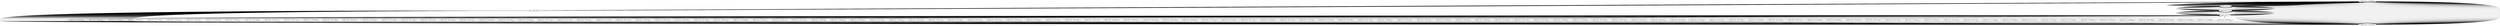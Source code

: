 digraph {
	"loaded values- -1246676664"
	"loaded values- -1090521896"
	"loaded values- -1090521896" -> "loaded values- -1246676664" [dir=back]
	"loaded values- 14"
	"loaded values- 14" -> "loaded values- -1090521896" [dir=back]
	"loaded values- -1246676664"
	"loaded values- -1246676664" -> "loaded values- 14" [dir=back]
	"loaded values- -1090521896"
	"loaded values- -1090521896" -> "loaded values- -1246676664" [dir=back]
	"loaded values- 1093416095"
	"loaded values- 1093416095" -> "loaded values- -1090521896" [dir=back]
	"loaded values- 0"
	"loaded values- 0" -> "loaded values- 1093416095" [dir=back]
	"loaded values- 2050"
	"loaded values- 2050" -> "loaded values- 0" [dir=back]
	"loaded values- 15"
	"loaded values- 15" -> "loaded values- 2050" [dir=back]
	"loaded values- -1246676664"
	"loaded values- -1246676664" -> "loaded values- 15" [dir=back]
	"loaded values- -1090521896"
	"loaded values- -1090521896" -> "loaded values- -1246676664" [dir=back]
	"loaded values- 14"
	"loaded values- 14" -> "loaded values- -1090521896" [dir=back]
	"loaded values- -1246676664"
	"loaded values- -1246676664" -> "loaded values- 14" [dir=back]
	"loaded values- -1090521896"
	"loaded values- -1090521896" -> "loaded values- -1246676664" [dir=back]
	"loaded values- 1093405264"
	"loaded values- 1093405264" -> "loaded values- -1090521896" [dir=back]
	"loaded values- 0"
	"loaded values- 0" -> "loaded values- 1093405264" [dir=back]
	"loaded values- 2050"
	"loaded values- 2050" -> "loaded values- 0" [dir=back]
	"loaded values- 15"
	"loaded values- 15" -> "loaded values- 2050" [dir=back]
	"loaded values- -1246676664"
	"loaded values- -1246676664" -> "loaded values- 15" [dir=back]
	"loaded values- -1090521896"
	"loaded values- -1090521896" -> "loaded values- -1246676664" [dir=back]
	"loaded values- 14"
	"loaded values- 14" -> "loaded values- -1090521896" [dir=back]
	"loaded values- -1246676664"
	"loaded values- -1246676664" -> "loaded values- 14" [dir=back]
	"loaded values- -1090521896"
	"loaded values- -1090521896" -> "loaded values- -1246676664" [dir=back]
	"loaded values- 1093394589"
	"loaded values- 1093394589" -> "loaded values- -1090521896" [dir=back]
	"loaded values- 0"
	"loaded values- 0" -> "loaded values- 1093394589" [dir=back]
	"loaded values- 2050"
	"loaded values- 2050" -> "loaded values- 0" [dir=back]
	"loaded values- 15"
	"loaded values- 15" -> "loaded values- 2050" [dir=back]
	"loaded values- -1246676664"
	"loaded values- -1246676664" -> "loaded values- 15" [dir=back]
	"loaded values- -1090521896"
	"loaded values- -1090521896" -> "loaded values- -1246676664" [dir=back]
	"loaded values- 14"
	"loaded values- 14" -> "loaded values- -1090521896" [dir=back]
	"loaded values- -1246676664"
	"loaded values- -1246676664" -> "loaded values- 14" [dir=back]
	"loaded values- -1090521896"
	"loaded values- -1090521896" -> "loaded values- -1246676664" [dir=back]
	"loaded values- 1093383573"
	"loaded values- 1093383573" -> "loaded values- -1090521896" [dir=back]
	"loaded values- 0"
	"loaded values- 0" -> "loaded values- 1093383573" [dir=back]
	"loaded values- 2050"
	"loaded values- 2050" -> "loaded values- 0" [dir=back]
	"loaded values- 15"
	"loaded values- 15" -> "loaded values- 2050" [dir=back]
	"loaded values- -1246676664"
	"loaded values- -1246676664" -> "loaded values- 15" [dir=back]
	"loaded values- -1090521896"
	"loaded values- -1090521896" -> "loaded values- -1246676664" [dir=back]
	"loaded values- 14"
	"loaded values- 14" -> "loaded values- -1090521896" [dir=back]
	"loaded values- -1246676664"
	"loaded values- -1246676664" -> "loaded values- 14" [dir=back]
	"loaded values- -1090521896"
	"loaded values- -1090521896" -> "loaded values- -1246676664" [dir=back]
	"loaded values- 1093372906"
	"loaded values- 1093372906" -> "loaded values- -1090521896" [dir=back]
	"loaded values- 0"
	"loaded values- 0" -> "loaded values- 1093372906" [dir=back]
	"loaded values- 2050"
	"loaded values- 2050" -> "loaded values- 0" [dir=back]
	"loaded values- 15"
	"loaded values- 15" -> "loaded values- 2050" [dir=back]
	"loaded values- -1246676664"
	"loaded values- -1246676664" -> "loaded values- 15" [dir=back]
	"loaded values- -1090521896"
	"loaded values- -1090521896" -> "loaded values- -1246676664" [dir=back]
	"loaded values- 14"
	"loaded values- 14" -> "loaded values- -1090521896" [dir=back]
	"loaded values- -1246676664"
	"loaded values- -1246676664" -> "loaded values- 14" [dir=back]
	"loaded values- -1090521896"
	"loaded values- -1090521896" -> "loaded values- -1246676664" [dir=back]
	"loaded values- 1093362154"
	"loaded values- 1093362154" -> "loaded values- -1090521896" [dir=back]
	"loaded values- 0"
	"loaded values- 0" -> "loaded values- 1093362154" [dir=back]
	"loaded values- 2050"
	"loaded values- 2050" -> "loaded values- 0" [dir=back]
	"loaded values- 15"
	"loaded values- 15" -> "loaded values- 2050" [dir=back]
	"loaded values- -1246676664"
	"loaded values- -1246676664" -> "loaded values- 15" [dir=back]
	"loaded values- -1090521896"
	"loaded values- -1090521896" -> "loaded values- -1246676664" [dir=back]
	"loaded values- 14"
	"loaded values- 14" -> "loaded values- -1090521896" [dir=back]
	"loaded values- -1246676664"
	"loaded values- -1246676664" -> "loaded values- 14" [dir=back]
	"loaded values- -1090521896"
	"loaded values- -1090521896" -> "loaded values- -1246676664" [dir=back]
	"loaded values- 1093351470"
	"loaded values- 1093351470" -> "loaded values- -1090521896" [dir=back]
	"loaded values- 0"
	"loaded values- 0" -> "loaded values- 1093351470" [dir=back]
	"loaded values- 2050"
	"loaded values- 2050" -> "loaded values- 0" [dir=back]
	"loaded values- 15"
	"loaded values- 15" -> "loaded values- 2050" [dir=back]
	"loaded values- -1246676664"
	"loaded values- -1246676664" -> "loaded values- 15" [dir=back]
	"loaded values- -1090521896"
	"loaded values- -1090521896" -> "loaded values- -1246676664" [dir=back]
	"loaded values- 14"
	"loaded values- 14" -> "loaded values- -1090521896" [dir=back]
	"loaded values- -1246676664"
	"loaded values- -1246676664" -> "loaded values- 14" [dir=back]
	"loaded values- -1090521896"
	"loaded values- -1090521896" -> "loaded values- -1246676664" [dir=back]
	"loaded values- 1093340739"
	"loaded values- 1093340739" -> "loaded values- -1090521896" [dir=back]
	"loaded values- 0"
	"loaded values- 0" -> "loaded values- 1093340739" [dir=back]
	"loaded values- 2050"
	"loaded values- 2050" -> "loaded values- 0" [dir=back]
	"loaded values- 15"
	"loaded values- 15" -> "loaded values- 2050" [dir=back]
	"loaded values- -1246676664"
	"loaded values- -1246676664" -> "loaded values- 15" [dir=back]
	"loaded values- -1090521896"
	"loaded values- -1090521896" -> "loaded values- -1246676664" [dir=back]
	"loaded values- 14"
	"loaded values- 14" -> "loaded values- -1090521896" [dir=back]
	"loaded values- -1246676664"
	"loaded values- -1246676664" -> "loaded values- 14" [dir=back]
	"loaded values- -1090521896"
	"loaded values- -1090521896" -> "loaded values- -1246676664" [dir=back]
	"loaded values- 1093329627"
	"loaded values- 1093329627" -> "loaded values- -1090521896" [dir=back]
	"loaded values- 0"
	"loaded values- 0" -> "loaded values- 1093329627" [dir=back]
	"loaded values- 2050"
	"loaded values- 2050" -> "loaded values- 0" [dir=back]
	"loaded values- 15"
	"loaded values- 15" -> "loaded values- 2050" [dir=back]
	"loaded values- -1246676664"
	"loaded values- -1246676664" -> "loaded values- 15" [dir=back]
	"loaded values- -1090521896"
	"loaded values- -1090521896" -> "loaded values- -1246676664" [dir=back]
	"loaded values- 14"
	"loaded values- 14" -> "loaded values- -1090521896" [dir=back]
	"loaded values- -1246676664"
	"loaded values- -1246676664" -> "loaded values- 14" [dir=back]
	"loaded values- -1090521896"
	"loaded values- -1090521896" -> "loaded values- -1246676664" [dir=back]
	"loaded values- 1093318899"
	"loaded values- 1093318899" -> "loaded values- -1090521896" [dir=back]
	"loaded values- 0"
	"loaded values- 0" -> "loaded values- 1093318899" [dir=back]
	"loaded values- 2050"
	"loaded values- 2050" -> "loaded values- 0" [dir=back]
	"loaded values- 15"
	"loaded values- 15" -> "loaded values- 2050" [dir=back]
	"loaded values- -1246676664"
	"loaded values- -1246676664" -> "loaded values- 15" [dir=back]
	"loaded values- -1090521896"
	"loaded values- -1090521896" -> "loaded values- -1246676664" [dir=back]
	"loaded values- 14"
	"loaded values- 14" -> "loaded values- -1090521896" [dir=back]
	"loaded values- -1246676664"
	"loaded values- -1246676664" -> "loaded values- 14" [dir=back]
	"loaded values- -1090521896"
	"loaded values- -1090521896" -> "loaded values- -1246676664" [dir=back]
	"loaded values- 1093307873"
	"loaded values- 1093307873" -> "loaded values- -1090521896" [dir=back]
	"loaded values- 0"
	"loaded values- 0" -> "loaded values- 1093307873" [dir=back]
	"loaded values- 2050"
	"loaded values- 2050" -> "loaded values- 0" [dir=back]
	"loaded values- 15"
	"loaded values- 15" -> "loaded values- 2050" [dir=back]
	"loaded values- -1246676664"
	"loaded values- -1246676664" -> "loaded values- 15" [dir=back]
	"loaded values- -1090521896"
	"loaded values- -1090521896" -> "loaded values- -1246676664" [dir=back]
	"loaded values- 14"
	"loaded values- 14" -> "loaded values- -1090521896" [dir=back]
	"loaded values- -1246676664"
	"loaded values- -1246676664" -> "loaded values- 14" [dir=back]
	"loaded values- -1090521896"
	"loaded values- -1090521896" -> "loaded values- -1246676664" [dir=back]
	"loaded values- 1093297215"
	"loaded values- 1093297215" -> "loaded values- -1090521896" [dir=back]
	"loaded values- 0"
	"loaded values- 0" -> "loaded values- 1093297215" [dir=back]
	"loaded values- 2050"
	"loaded values- 2050" -> "loaded values- 0" [dir=back]
	"loaded values- 15"
	"loaded values- 15" -> "loaded values- 2050" [dir=back]
	"loaded values- -1246676664"
	"loaded values- -1246676664" -> "loaded values- 15" [dir=back]
	"loaded values- -1090521896"
	"loaded values- -1090521896" -> "loaded values- -1246676664" [dir=back]
	"loaded values- 14"
	"loaded values- 14" -> "loaded values- -1090521896" [dir=back]
	"loaded values- -1246676664"
	"loaded values- -1246676664" -> "loaded values- 14" [dir=back]
	"loaded values- -1090521896"
	"loaded values- -1090521896" -> "loaded values- -1246676664" [dir=back]
	"loaded values- 1093286585"
	"loaded values- 1093286585" -> "loaded values- -1090521896" [dir=back]
	"loaded values- 0"
	"loaded values- 0" -> "loaded values- 1093286585" [dir=back]
	"loaded values- 2050"
	"loaded values- 2050" -> "loaded values- 0" [dir=back]
	"loaded values- 15"
	"loaded values- 15" -> "loaded values- 2050" [dir=back]
	"loaded values- -1246676664"
	"loaded values- -1246676664" -> "loaded values- 15" [dir=back]
	"loaded values- -1090521896"
	"loaded values- -1090521896" -> "loaded values- -1246676664" [dir=back]
	"loaded values- 14"
	"loaded values- 14" -> "loaded values- -1090521896" [dir=back]
	"loaded values- -1246676664"
	"loaded values- -1246676664" -> "loaded values- 14" [dir=back]
	"loaded values- -1090521896"
	"loaded values- -1090521896" -> "loaded values- -1246676664" [dir=back]
	"loaded values- 1093275909"
	"loaded values- 1093275909" -> "loaded values- -1090521896" [dir=back]
	"loaded values- 0"
	"loaded values- 0" -> "loaded values- 1093275909" [dir=back]
	"loaded values- 2050"
	"loaded values- 2050" -> "loaded values- 0" [dir=back]
	"loaded values- 15"
	"loaded values- 15" -> "loaded values- 2050" [dir=back]
	"loaded values- -1246676664"
	"loaded values- -1246676664" -> "loaded values- 15" [dir=back]
	"loaded values- -1090521896"
	"loaded values- -1090521896" -> "loaded values- -1246676664" [dir=back]
	"loaded values- 14"
	"loaded values- 14" -> "loaded values- -1090521896" [dir=back]
	"loaded values- -1246676664"
	"loaded values- -1246676664" -> "loaded values- 14" [dir=back]
	"loaded values- -1090521896"
	"loaded values- -1090521896" -> "loaded values- -1246676664" [dir=back]
	"loaded values- 1093265217"
	"loaded values- 1093265217" -> "loaded values- -1090521896" [dir=back]
	"loaded values- 0"
	"loaded values- 0" -> "loaded values- 1093265217" [dir=back]
	"loaded values- 2050"
	"loaded values- 2050" -> "loaded values- 0" [dir=back]
	"loaded values- 15"
	"loaded values- 15" -> "loaded values- 2050" [dir=back]
	"loaded values- -1246676664"
	"loaded values- -1246676664" -> "loaded values- 15" [dir=back]
	"loaded values- -1090521896"
	"loaded values- -1090521896" -> "loaded values- -1246676664" [dir=back]
	"loaded values- 14"
	"loaded values- 14" -> "loaded values- -1090521896" [dir=back]
	"loaded values- -1246676664"
	"loaded values- -1246676664" -> "loaded values- 14" [dir=back]
	"loaded values- -1090521896"
	"loaded values- -1090521896" -> "loaded values- -1246676664" [dir=back]
	"loaded values- 1093254515"
	"loaded values- 1093254515" -> "loaded values- -1090521896" [dir=back]
	"loaded values- 0"
	"loaded values- 0" -> "loaded values- 1093254515" [dir=back]
	"loaded values- 2050"
	"loaded values- 2050" -> "loaded values- 0" [dir=back]
	"loaded values- 15"
	"loaded values- 15" -> "loaded values- 2050" [dir=back]
	"loaded values- -1246676664"
	"loaded values- -1246676664" -> "loaded values- 15" [dir=back]
	"loaded values- -1090521896"
	"loaded values- -1090521896" -> "loaded values- -1246676664" [dir=back]
	"loaded values- 14"
	"loaded values- 14" -> "loaded values- -1090521896" [dir=back]
	"loaded values- -1246676664"
	"loaded values- -1246676664" -> "loaded values- 14" [dir=back]
	"loaded values- -1090521896"
	"loaded values- -1090521896" -> "loaded values- -1246676664" [dir=back]
	"loaded values- 1093243504"
	"loaded values- 1093243504" -> "loaded values- -1090521896" [dir=back]
	"loaded values- 0"
	"loaded values- 0" -> "loaded values- 1093243504" [dir=back]
	"loaded values- 2050"
	"loaded values- 2050" -> "loaded values- 0" [dir=back]
	"loaded values- 15"
	"loaded values- 15" -> "loaded values- 2050" [dir=back]
	"loaded values- -1246676664"
	"loaded values- -1246676664" -> "loaded values- 15" [dir=back]
	"loaded values- -1090521896"
	"loaded values- -1090521896" -> "loaded values- -1246676664" [dir=back]
	"loaded values- 14"
	"loaded values- 14" -> "loaded values- -1090521896" [dir=back]
	"loaded values- -1246676664"
	"loaded values- -1246676664" -> "loaded values- 14" [dir=back]
	"loaded values- -1090521896"
	"loaded values- -1090521896" -> "loaded values- -1246676664" [dir=back]
	"loaded values- 1093232789"
	"loaded values- 1093232789" -> "loaded values- -1090521896" [dir=back]
	"loaded values- 0"
	"loaded values- 0" -> "loaded values- 1093232789" [dir=back]
	"loaded values- 2050"
	"loaded values- 2050" -> "loaded values- 0" [dir=back]
	"loaded values- 15"
	"loaded values- 15" -> "loaded values- 2050" [dir=back]
	"loaded values- -1246676664"
	"loaded values- -1246676664" -> "loaded values- 15" [dir=back]
	"loaded values- -1090521896"
	"loaded values- -1090521896" -> "loaded values- -1246676664" [dir=back]
	"loaded values- 14"
	"loaded values- 14" -> "loaded values- -1090521896" [dir=back]
	"loaded values- -1246676664"
	"loaded values- -1246676664" -> "loaded values- 14" [dir=back]
	"loaded values- -1090521896"
	"loaded values- -1090521896" -> "loaded values- -1246676664" [dir=back]
	"loaded values- 1093222126"
	"loaded values- 1093222126" -> "loaded values- -1090521896" [dir=back]
	"loaded values- 0"
	"loaded values- 0" -> "loaded values- 1093222126" [dir=back]
	"loaded values- 2050"
	"loaded values- 2050" -> "loaded values- 0" [dir=back]
	"loaded values- 15"
	"loaded values- 15" -> "loaded values- 2050" [dir=back]
	"loaded values- -1246676664"
	"loaded values- -1246676664" -> "loaded values- 15" [dir=back]
	"loaded values- -1090521896"
	"loaded values- -1090521896" -> "loaded values- -1246676664" [dir=back]
	"loaded values- 14"
	"loaded values- 14" -> "loaded values- -1090521896" [dir=back]
	"loaded values- -1246676664"
	"loaded values- -1246676664" -> "loaded values- 14" [dir=back]
	"loaded values- -1090521896"
	"loaded values- -1090521896" -> "loaded values- -1246676664" [dir=back]
	"loaded values- 1093211452"
	"loaded values- 1093211452" -> "loaded values- -1090521896" [dir=back]
	"loaded values- 0"
	"loaded values- 0" -> "loaded values- 1093211452" [dir=back]
	"loaded values- 2050"
	"loaded values- 2050" -> "loaded values- 0" [dir=back]
	"loaded values- 15"
	"loaded values- 15" -> "loaded values- 2050" [dir=back]
	"loaded values- -1246676664"
	"loaded values- -1246676664" -> "loaded values- 15" [dir=back]
	"loaded values- -1090521896"
	"loaded values- -1090521896" -> "loaded values- -1246676664" [dir=back]
	"loaded values- 14"
	"loaded values- 14" -> "loaded values- -1090521896" [dir=back]
	"loaded values- -1246676664"
	"loaded values- -1246676664" -> "loaded values- 14" [dir=back]
	"loaded values- -1090521896"
	"loaded values- -1090521896" -> "loaded values- -1246676664" [dir=back]
	"loaded values- 1093200725"
	"loaded values- 1093200725" -> "loaded values- -1090521896" [dir=back]
	"loaded values- 0"
	"loaded values- 0" -> "loaded values- 1093200725" [dir=back]
	"loaded values- 2050"
	"loaded values- 2050" -> "loaded values- 0" [dir=back]
	"loaded values- 15"
	"loaded values- 15" -> "loaded values- 2050" [dir=back]
	"loaded values- -1246676664"
	"loaded values- -1246676664" -> "loaded values- 15" [dir=back]
	"loaded values- -1090521896"
	"loaded values- -1090521896" -> "loaded values- -1246676664" [dir=back]
	"loaded values- 14"
	"loaded values- 14" -> "loaded values- -1090521896" [dir=back]
	"loaded values- -1246676664"
	"loaded values- -1246676664" -> "loaded values- 14" [dir=back]
	"loaded values- -1090521896"
	"loaded values- -1090521896" -> "loaded values- -1246676664" [dir=back]
	"loaded values- 1093190053"
	"loaded values- 1093190053" -> "loaded values- -1090521896" [dir=back]
	"loaded values- 0"
	"loaded values- 0" -> "loaded values- 1093190053" [dir=back]
	"loaded values- 2050"
	"loaded values- 2050" -> "loaded values- 0" [dir=back]
	"loaded values- 15"
	"loaded values- 15" -> "loaded values- 2050" [dir=back]
	"loaded values- -1246676664"
	"loaded values- -1246676664" -> "loaded values- 15" [dir=back]
	"loaded values- -1090521896"
	"loaded values- -1090521896" -> "loaded values- -1246676664" [dir=back]
	"loaded values- 14"
	"loaded values- 14" -> "loaded values- -1090521896" [dir=back]
	"loaded values- -1246676664"
	"loaded values- -1246676664" -> "loaded values- 14" [dir=back]
	"loaded values- -1090521896"
	"loaded values- -1090521896" -> "loaded values- -1246676664" [dir=back]
	"loaded values- 1093179381"
	"loaded values- 1093179381" -> "loaded values- -1090521896" [dir=back]
	"loaded values- 0"
	"loaded values- 0" -> "loaded values- 1093179381" [dir=back]
	"loaded values- 2050"
	"loaded values- 2050" -> "loaded values- 0" [dir=back]
	"loaded values- 15"
	"loaded values- 15" -> "loaded values- 2050" [dir=back]
	"loaded values- -1246676664"
	"loaded values- -1246676664" -> "loaded values- 15" [dir=back]
	"loaded values- -1090521896"
	"loaded values- -1090521896" -> "loaded values- -1246676664" [dir=back]
	"loaded values- 14"
	"loaded values- 14" -> "loaded values- -1090521896" [dir=back]
	"loaded values- -1246676664"
	"loaded values- -1246676664" -> "loaded values- 14" [dir=back]
	"loaded values- -1090521896"
	"loaded values- -1090521896" -> "loaded values- -1246676664" [dir=back]
	"loaded values- 1093168449"
	"loaded values- 1093168449" -> "loaded values- -1090521896" [dir=back]
	"loaded values- 0"
	"loaded values- 0" -> "loaded values- 1093168449" [dir=back]
	"loaded values- 2050"
	"loaded values- 2050" -> "loaded values- 0" [dir=back]
	"loaded values- 15"
	"loaded values- 15" -> "loaded values- 2050" [dir=back]
	"loaded values- -1246676664"
	"loaded values- -1246676664" -> "loaded values- 15" [dir=back]
	"loaded values- -1090521896"
	"loaded values- -1090521896" -> "loaded values- -1246676664" [dir=back]
	"loaded values- 14"
	"loaded values- 14" -> "loaded values- -1090521896" [dir=back]
	"loaded values- -1246676664"
	"loaded values- -1246676664" -> "loaded values- 14" [dir=back]
	"loaded values- -1090521896"
	"loaded values- -1090521896" -> "loaded values- -1246676664" [dir=back]
	"loaded values- 1093157782"
	"loaded values- 1093157782" -> "loaded values- -1090521896" [dir=back]
	"loaded values- 0"
	"loaded values- 0" -> "loaded values- 1093157782" [dir=back]
	"loaded values- 2050"
	"loaded values- 2050" -> "loaded values- 0" [dir=back]
	"loaded values- 15"
	"loaded values- 15" -> "loaded values- 2050" [dir=back]
	"loaded values- -1246676664"
	"loaded values- -1246676664" -> "loaded values- 15" [dir=back]
	"loaded values- -1090521896"
	"loaded values- -1090521896" -> "loaded values- -1246676664" [dir=back]
	"loaded values- 14"
	"loaded values- 14" -> "loaded values- -1090521896" [dir=back]
	"loaded values- -1246676664"
	"loaded values- -1246676664" -> "loaded values- 14" [dir=back]
	"loaded values- -1090521896"
	"loaded values- -1090521896" -> "loaded values- -1246676664" [dir=back]
	"loaded values- 1093147106"
	"loaded values- 1093147106" -> "loaded values- -1090521896" [dir=back]
	"loaded values- 0"
	"loaded values- 0" -> "loaded values- 1093147106" [dir=back]
	"loaded values- 2050"
	"loaded values- 2050" -> "loaded values- 0" [dir=back]
	"loaded values- 15"
	"loaded values- 15" -> "loaded values- 2050" [dir=back]
	"loaded values- -1246676664"
	"loaded values- -1246676664" -> "loaded values- 15" [dir=back]
	"loaded values- -1090521896"
	"loaded values- -1090521896" -> "loaded values- -1246676664" [dir=back]
	"loaded values- 14"
	"loaded values- 14" -> "loaded values- -1090521896" [dir=back]
	"loaded values- -1246676664"
	"loaded values- -1246676664" -> "loaded values- 14" [dir=back]
	"loaded values- -1090521896"
	"loaded values- -1090521896" -> "loaded values- -1246676664" [dir=back]
	"loaded values- 1093136475"
	"loaded values- 1093136475" -> "loaded values- -1090521896" [dir=back]
	"loaded values- 0"
	"loaded values- 0" -> "loaded values- 1093136475" [dir=back]
	"loaded values- 2050"
	"loaded values- 2050" -> "loaded values- 0" [dir=back]
	"loaded values- 15"
	"loaded values- 15" -> "loaded values- 2050" [dir=back]
	"loaded values- -1246676664"
	"loaded values- -1246676664" -> "loaded values- 15" [dir=back]
	"loaded values- -1090521896"
	"loaded values- -1090521896" -> "loaded values- -1246676664" [dir=back]
	"loaded values- 14"
	"loaded values- 14" -> "loaded values- -1090521896" [dir=back]
	"loaded values- -1246676664"
	"loaded values- -1246676664" -> "loaded values- 14" [dir=back]
	"loaded values- -1090521896"
	"loaded values- -1090521896" -> "loaded values- -1246676664" [dir=back]
	"loaded values- 1093125798"
	"loaded values- 1093125798" -> "loaded values- -1090521896" [dir=back]
	"loaded values- 0"
	"loaded values- 0" -> "loaded values- 1093125798" [dir=back]
	"loaded values- 2050"
	"loaded values- 2050" -> "loaded values- 0" [dir=back]
	"loaded values- 15"
	"loaded values- 15" -> "loaded values- 2050" [dir=back]
	"loaded values- -1246676664"
	"loaded values- -1246676664" -> "loaded values- 15" [dir=back]
	"loaded values- -1090521896"
	"loaded values- -1090521896" -> "loaded values- -1246676664" [dir=back]
	"loaded values- 14"
	"loaded values- 14" -> "loaded values- -1090521896" [dir=back]
	"loaded values- -1246676664"
	"loaded values- -1246676664" -> "loaded values- 14" [dir=back]
	"loaded values- -1090521896"
	"loaded values- -1090521896" -> "loaded values- -1246676664" [dir=back]
	"loaded values- 1093115112"
	"loaded values- 1093115112" -> "loaded values- -1090521896" [dir=back]
	"loaded values- 0"
	"loaded values- 0" -> "loaded values- 1093115112" [dir=back]
	"loaded values- 2050"
	"loaded values- 2050" -> "loaded values- 0" [dir=back]
	"loaded values- 15"
	"loaded values- 15" -> "loaded values- 2050" [dir=back]
	"loaded values- -1246676664"
	"loaded values- -1246676664" -> "loaded values- 15" [dir=back]
	"loaded values- -1090521896"
	"loaded values- -1090521896" -> "loaded values- -1246676664" [dir=back]
	"loaded values- 14"
	"loaded values- 14" -> "loaded values- -1090521896" [dir=back]
	"loaded values- -1246676664"
	"loaded values- -1246676664" -> "loaded values- 14" [dir=back]
	"loaded values- -1090521896"
	"loaded values- -1090521896" -> "loaded values- -1246676664" [dir=back]
	"loaded values- 1093104442"
	"loaded values- 1093104442" -> "loaded values- -1090521896" [dir=back]
	"loaded values- 0"
	"loaded values- 0" -> "loaded values- 1093104442" [dir=back]
	"loaded values- 2050"
	"loaded values- 2050" -> "loaded values- 0" [dir=back]
	"loaded values- 15"
	"loaded values- 15" -> "loaded values- 2050" [dir=back]
	"loaded values- -1246676664"
	"loaded values- -1246676664" -> "loaded values- 15" [dir=back]
	"loaded values- -1090521896"
	"loaded values- -1090521896" -> "loaded values- -1246676664" [dir=back]
	"loaded values- 14"
	"loaded values- 14" -> "loaded values- -1090521896" [dir=back]
	"loaded values- -1246676664"
	"loaded values- -1246676664" -> "loaded values- 14" [dir=back]
	"loaded values- -1090521896"
	"loaded values- -1090521896" -> "loaded values- -1246676664" [dir=back]
	"loaded values- 1093093575"
	"loaded values- 1093093575" -> "loaded values- -1090521896" [dir=back]
	"loaded values- 0"
	"loaded values- 0" -> "loaded values- 1093093575" [dir=back]
	"loaded values- 2050"
	"loaded values- 2050" -> "loaded values- 0" [dir=back]
	"loaded values- 15"
	"loaded values- 15" -> "loaded values- 2050" [dir=back]
	"loaded values- -1246676664"
	"loaded values- -1246676664" -> "loaded values- 15" [dir=back]
	"loaded values- -1090521896"
	"loaded values- -1090521896" -> "loaded values- -1246676664" [dir=back]
	"loaded values- 14"
	"loaded values- 14" -> "loaded values- -1090521896" [dir=back]
	"loaded values- -1246676664"
	"loaded values- -1246676664" -> "loaded values- 14" [dir=back]
	"loaded values- -1090521896"
	"loaded values- -1090521896" -> "loaded values- -1246676664" [dir=back]
	"loaded values- 1093082905"
	"loaded values- 1093082905" -> "loaded values- -1090521896" [dir=back]
	"loaded values- 0"
	"loaded values- 0" -> "loaded values- 1093082905" [dir=back]
	"loaded values- 2050"
	"loaded values- 2050" -> "loaded values- 0" [dir=back]
	"loaded values- 15"
	"loaded values- 15" -> "loaded values- 2050" [dir=back]
	"loaded values- -1246676664"
	"loaded values- -1246676664" -> "loaded values- 15" [dir=back]
	"loaded values- -1090521896"
	"loaded values- -1090521896" -> "loaded values- -1246676664" [dir=back]
	"loaded values- 14"
	"loaded values- 14" -> "loaded values- -1090521896" [dir=back]
	"loaded values- -1246676664"
	"loaded values- -1246676664" -> "loaded values- 14" [dir=back]
	"loaded values- -1090521896"
	"loaded values- -1090521896" -> "loaded values- -1246676664" [dir=back]
	"loaded values- 1093072088"
	"loaded values- 1093072088" -> "loaded values- -1090521896" [dir=back]
	"loaded values- 0"
	"loaded values- 0" -> "loaded values- 1093072088" [dir=back]
	"loaded values- 2050"
	"loaded values- 2050" -> "loaded values- 0" [dir=back]
	"loaded values- 15"
	"loaded values- 15" -> "loaded values- 2050" [dir=back]
	"loaded values- -1246676664"
	"loaded values- -1246676664" -> "loaded values- 15" [dir=back]
	"loaded values- -1090521896"
	"loaded values- -1090521896" -> "loaded values- -1246676664" [dir=back]
	"loaded values- 14"
	"loaded values- 14" -> "loaded values- -1090521896" [dir=back]
	"loaded values- -1246676664"
	"loaded values- -1246676664" -> "loaded values- 14" [dir=back]
	"loaded values- -1090521896"
	"loaded values- -1090521896" -> "loaded values- -1246676664" [dir=back]
	"loaded values- 1093061430"
	"loaded values- 1093061430" -> "loaded values- -1090521896" [dir=back]
	"loaded values- 0"
	"loaded values- 0" -> "loaded values- 1093061430" [dir=back]
	"loaded values- 2050"
	"loaded values- 2050" -> "loaded values- 0" [dir=back]
	"loaded values- 15"
	"loaded values- 15" -> "loaded values- 2050" [dir=back]
	"loaded values- -1246676664"
	"loaded values- -1246676664" -> "loaded values- 15" [dir=back]
	"loaded values- -1090521896"
	"loaded values- -1090521896" -> "loaded values- -1246676664" [dir=back]
	"loaded values- 14"
	"loaded values- 14" -> "loaded values- -1090521896" [dir=back]
	"loaded values- -1246676664"
	"loaded values- -1246676664" -> "loaded values- 14" [dir=back]
	"loaded values- -1090521896"
	"loaded values- -1090521896" -> "loaded values- -1246676664" [dir=back]
	"loaded values- 1093050664"
	"loaded values- 1093050664" -> "loaded values- -1090521896" [dir=back]
	"loaded values- 0"
	"loaded values- 0" -> "loaded values- 1093050664" [dir=back]
	"loaded values- 2050"
	"loaded values- 2050" -> "loaded values- 0" [dir=back]
	"loaded values- 15"
	"loaded values- 15" -> "loaded values- 2050" [dir=back]
	"loaded values- -1246676664"
	"loaded values- -1246676664" -> "loaded values- 15" [dir=back]
	"loaded values- -1090521896"
	"loaded values- -1090521896" -> "loaded values- -1246676664" [dir=back]
	"loaded values- 14"
	"loaded values- 14" -> "loaded values- -1090521896" [dir=back]
	"loaded values- -1246676664"
	"loaded values- -1246676664" -> "loaded values- 14" [dir=back]
	"loaded values- -1090521896"
	"loaded values- -1090521896" -> "loaded values- -1246676664" [dir=back]
	"loaded values- 1093039914"
	"loaded values- 1093039914" -> "loaded values- -1090521896" [dir=back]
	"loaded values- 0"
	"loaded values- 0" -> "loaded values- 1093039914" [dir=back]
	"loaded values- 2050"
	"loaded values- 2050" -> "loaded values- 0" [dir=back]
	"loaded values- 15"
	"loaded values- 15" -> "loaded values- 2050" [dir=back]
	"loaded values- -1246676664"
	"loaded values- -1246676664" -> "loaded values- 15" [dir=back]
	"loaded values- -1090521896"
	"loaded values- -1090521896" -> "loaded values- -1246676664" [dir=back]
	"loaded values- 14"
	"loaded values- 14" -> "loaded values- -1090521896" [dir=back]
	"loaded values- -1246676664"
	"loaded values- -1246676664" -> "loaded values- 14" [dir=back]
	"loaded values- -1090521896"
	"loaded values- -1090521896" -> "loaded values- -1246676664" [dir=back]
	"loaded values- 1093028571"
	"loaded values- 1093028571" -> "loaded values- -1090521896" [dir=back]
	"loaded values- 0"
	"loaded values- 0" -> "loaded values- 1093028571" [dir=back]
	"loaded values- 2050"
	"loaded values- 2050" -> "loaded values- 0" [dir=back]
	"loaded values- 15"
	"loaded values- 15" -> "loaded values- 2050" [dir=back]
	"loaded values- -1246676664"
	"loaded values- -1246676664" -> "loaded values- 15" [dir=back]
	"loaded values- -1090521896"
	"loaded values- -1090521896" -> "loaded values- -1246676664" [dir=back]
	"loaded values- 14"
	"loaded values- 14" -> "loaded values- -1090521896" [dir=back]
	"loaded values- -1246676664"
	"loaded values- -1246676664" -> "loaded values- 14" [dir=back]
	"loaded values- -1090521896"
	"loaded values- -1090521896" -> "loaded values- -1246676664" [dir=back]
	"loaded values- 1093017852"
	"loaded values- 1093017852" -> "loaded values- -1090521896" [dir=back]
	"loaded values- 0"
	"loaded values- 0" -> "loaded values- 1093017852" [dir=back]
	"loaded values- 2050"
	"loaded values- 2050" -> "loaded values- 0" [dir=back]
	"loaded values- 15"
	"loaded values- 15" -> "loaded values- 2050" [dir=back]
	"loaded values- -1246676664"
	"loaded values- -1246676664" -> "loaded values- 15" [dir=back]
	"loaded values- -1090521896"
	"loaded values- -1090521896" -> "loaded values- -1246676664" [dir=back]
	"loaded values- 14"
	"loaded values- 14" -> "loaded values- -1090521896" [dir=back]
	"loaded values- -1246676664"
	"loaded values- -1246676664" -> "loaded values- 14" [dir=back]
	"loaded values- -1090521896"
	"loaded values- -1090521896" -> "loaded values- -1246676664" [dir=back]
	"loaded values- 1093007046"
	"loaded values- 1093007046" -> "loaded values- -1090521896" [dir=back]
	"loaded values- 0"
	"loaded values- 0" -> "loaded values- 1093007046" [dir=back]
	"loaded values- 2050"
	"loaded values- 2050" -> "loaded values- 0" [dir=back]
	"loaded values- 15"
	"loaded values- 15" -> "loaded values- 2050" [dir=back]
	"loaded values- -1246676664"
	"loaded values- -1246676664" -> "loaded values- 15" [dir=back]
	"loaded values- -1090521896"
	"loaded values- -1090521896" -> "loaded values- -1246676664" [dir=back]
	"loaded values- 14"
	"loaded values- 14" -> "loaded values- -1090521896" [dir=back]
	"loaded values- -1246676664"
	"loaded values- -1246676664" -> "loaded values- 14" [dir=back]
	"loaded values- -1090521896"
	"loaded values- -1090521896" -> "loaded values- -1246676664" [dir=back]
	"loaded values- 1092996303"
	"loaded values- 1092996303" -> "loaded values- -1090521896" [dir=back]
	"loaded values- 0"
	"loaded values- 0" -> "loaded values- 1092996303" [dir=back]
	"loaded values- 2050"
	"loaded values- 2050" -> "loaded values- 0" [dir=back]
	"loaded values- 15"
	"loaded values- 15" -> "loaded values- 2050" [dir=back]
	"loaded values- -1246676664"
	"loaded values- -1246676664" -> "loaded values- 15" [dir=back]
	"loaded values- -1090521896"
	"loaded values- -1090521896" -> "loaded values- -1246676664" [dir=back]
	"loaded values- 14"
	"loaded values- 14" -> "loaded values- -1090521896" [dir=back]
	"loaded values- -1246676664"
	"loaded values- -1246676664" -> "loaded values- 14" [dir=back]
	"loaded values- -1090521896"
	"loaded values- -1090521896" -> "loaded values- -1246676664" [dir=back]
	"loaded values- 1092985621"
	"loaded values- 1092985621" -> "loaded values- -1090521896" [dir=back]
	"loaded values- 0"
	"loaded values- 0" -> "loaded values- 1092985621" [dir=back]
	"loaded values- 2050"
	"loaded values- 2050" -> "loaded values- 0" [dir=back]
	"loaded values- 15"
	"loaded values- 15" -> "loaded values- 2050" [dir=back]
	"loaded values- -1246676664"
	"loaded values- -1246676664" -> "loaded values- 15" [dir=back]
	"loaded values- -1090521896"
	"loaded values- -1090521896" -> "loaded values- -1246676664" [dir=back]
	"loaded values- 14"
	"loaded values- 14" -> "loaded values- -1090521896" [dir=back]
	"loaded values- -1246676664"
	"loaded values- -1246676664" -> "loaded values- 14" [dir=back]
	"loaded values- -1090521896"
	"loaded values- -1090521896" -> "loaded values- -1246676664" [dir=back]
	"loaded values- 1092974952"
	"loaded values- 1092974952" -> "loaded values- -1090521896" [dir=back]
	"loaded values- 0"
	"loaded values- 0" -> "loaded values- 1092974952" [dir=back]
	"loaded values- 2050"
	"loaded values- 2050" -> "loaded values- 0" [dir=back]
	"loaded values- 15"
	"loaded values- 15" -> "loaded values- 2050" [dir=back]
	"loaded values- -1246676664"
	"loaded values- -1246676664" -> "loaded values- 15" [dir=back]
	"loaded values- -1090521896"
	"loaded values- -1090521896" -> "loaded values- -1246676664" [dir=back]
	"loaded values- 14"
	"loaded values- 14" -> "loaded values- -1090521896" [dir=back]
	"loaded values- -1246676664"
	"loaded values- -1246676664" -> "loaded values- 14" [dir=back]
	"loaded values- -1090521896"
	"loaded values- -1090521896" -> "loaded values- -1246676664" [dir=back]
	"loaded values- 1092964282"
	"loaded values- 1092964282" -> "loaded values- -1090521896" [dir=back]
	"loaded values- 0"
	"loaded values- 0" -> "loaded values- 1092964282" [dir=back]
	"loaded values- 2050"
	"loaded values- 2050" -> "loaded values- 0" [dir=back]
	"loaded values- 15"
	"loaded values- 15" -> "loaded values- 2050" [dir=back]
	"loaded values- -1246676664"
	"loaded values- -1246676664" -> "loaded values- 15" [dir=back]
	"loaded values- -1090521896"
	"loaded values- -1090521896" -> "loaded values- -1246676664" [dir=back]
	"loaded values- 14"
	"loaded values- 14" -> "loaded values- -1090521896" [dir=back]
	"loaded values- -1246676664"
	"loaded values- -1246676664" -> "loaded values- 14" [dir=back]
	"loaded values- -1090521896"
	"loaded values- -1090521896" -> "loaded values- -1246676664" [dir=back]
	"loaded values- 1092953400"
	"loaded values- 1092953400" -> "loaded values- -1090521896" [dir=back]
	"loaded values- 0"
	"loaded values- 0" -> "loaded values- 1092953400" [dir=back]
	"loaded values- 2050"
	"loaded values- 2050" -> "loaded values- 0" [dir=back]
	"loaded values- 15"
	"loaded values- 15" -> "loaded values- 2050" [dir=back]
	"loaded values- -1246676664"
	"loaded values- -1246676664" -> "loaded values- 15" [dir=back]
	"loaded values- -1090521896"
	"loaded values- -1090521896" -> "loaded values- -1246676664" [dir=back]
	"loaded values- 14"
	"loaded values- 14" -> "loaded values- -1090521896" [dir=back]
	"loaded values- -1246676664"
	"loaded values- -1246676664" -> "loaded values- 14" [dir=back]
	"loaded values- -1090521896"
	"loaded values- -1090521896" -> "loaded values- -1246676664" [dir=back]
	"loaded values- 1092942752"
	"loaded values- 1092942752" -> "loaded values- -1090521896" [dir=back]
	"loaded values- 0"
	"loaded values- 0" -> "loaded values- 1092942752" [dir=back]
	"loaded values- 2050"
	"loaded values- 2050" -> "loaded values- 0" [dir=back]
	"loaded values- 15"
	"loaded values- 15" -> "loaded values- 2050" [dir=back]
	"loaded values- -1246676664"
	"loaded values- -1246676664" -> "loaded values- 15" [dir=back]
	"loaded values- -1090521896"
	"loaded values- -1090521896" -> "loaded values- -1246676664" [dir=back]
	"loaded values- 14"
	"loaded values- 14" -> "loaded values- -1090521896" [dir=back]
	"loaded values- -1246676664"
	"loaded values- -1246676664" -> "loaded values- 14" [dir=back]
	"loaded values- -1090521896"
	"loaded values- -1090521896" -> "loaded values- -1246676664" [dir=back]
	"loaded values- 1092932089"
	"loaded values- 1092932089" -> "loaded values- -1090521896" [dir=back]
	"loaded values- 0"
	"loaded values- 0" -> "loaded values- 1092932089" [dir=back]
	"loaded values- 2050"
	"loaded values- 2050" -> "loaded values- 0" [dir=back]
	"loaded values- 15"
	"loaded values- 15" -> "loaded values- 2050" [dir=back]
	"loaded values- -1246676664"
	"loaded values- -1246676664" -> "loaded values- 15" [dir=back]
	"loaded values- -1090521896"
	"loaded values- -1090521896" -> "loaded values- -1246676664" [dir=back]
	"loaded values- 14"
	"loaded values- 14" -> "loaded values- -1090521896" [dir=back]
	"loaded values- -1246676664"
	"loaded values- -1246676664" -> "loaded values- 14" [dir=back]
	"loaded values- -1090521896"
	"loaded values- -1090521896" -> "loaded values- -1246676664" [dir=back]
	"loaded values- 1092921463"
	"loaded values- 1092921463" -> "loaded values- -1090521896" [dir=back]
	"loaded values- 0"
	"loaded values- 0" -> "loaded values- 1092921463" [dir=back]
	"loaded values- 2050"
	"loaded values- 2050" -> "loaded values- 0" [dir=back]
	"loaded values- 15"
	"loaded values- 15" -> "loaded values- 2050" [dir=back]
	"loaded values- -1246676664"
	"loaded values- -1246676664" -> "loaded values- 15" [dir=back]
	"loaded values- -1090521896"
	"loaded values- -1090521896" -> "loaded values- -1246676664" [dir=back]
	"loaded values- 14"
	"loaded values- 14" -> "loaded values- -1090521896" [dir=back]
	"loaded values- -1246676664"
	"loaded values- -1246676664" -> "loaded values- 14" [dir=back]
	"loaded values- -1090521896"
	"loaded values- -1090521896" -> "loaded values- -1246676664" [dir=back]
	"loaded values- 1092910791"
	"loaded values- 1092910791" -> "loaded values- -1090521896" [dir=back]
	"loaded values- 0"
	"loaded values- 0" -> "loaded values- 1092910791" [dir=back]
	"loaded values- 2050"
	"loaded values- 2050" -> "loaded values- 0" [dir=back]
	"loaded values- 15"
	"loaded values- 15" -> "loaded values- 2050" [dir=back]
	"loaded values- -1246676664"
	"loaded values- -1246676664" -> "loaded values- 15" [dir=back]
	"loaded values- -1090521896"
	"loaded values- -1090521896" -> "loaded values- -1246676664" [dir=back]
	"loaded values- 14"
	"loaded values- 14" -> "loaded values- -1090521896" [dir=back]
	"loaded values- -1246676664"
	"loaded values- -1246676664" -> "loaded values- 14" [dir=back]
	"loaded values- -1090521896"
	"loaded values- -1090521896" -> "loaded values- -1246676664" [dir=back]
	"loaded values- 1092900116"
	"loaded values- 1092900116" -> "loaded values- -1090521896" [dir=back]
	"loaded values- 0"
	"loaded values- 0" -> "loaded values- 1092900116" [dir=back]
	"loaded values- 2050"
	"loaded values- 2050" -> "loaded values- 0" [dir=back]
	"loaded values- 15"
	"loaded values- 15" -> "loaded values- 2050" [dir=back]
	"loaded values- -1246676664"
	"loaded values- -1246676664" -> "loaded values- 15" [dir=back]
	"loaded values- -1090521896"
	"loaded values- -1090521896" -> "loaded values- -1246676664" [dir=back]
	"loaded values- 14"
	"loaded values- 14" -> "loaded values- -1090521896" [dir=back]
	"loaded values- -1246676664"
	"loaded values- -1246676664" -> "loaded values- 14" [dir=back]
	"loaded values- -1090521896"
	"loaded values- -1090521896" -> "loaded values- -1246676664" [dir=back]
	"loaded values- 1092889445"
	"loaded values- 1092889445" -> "loaded values- -1090521896" [dir=back]
	"loaded values- 0"
	"loaded values- 0" -> "loaded values- 1092889445" [dir=back]
	"loaded values- 2050"
	"loaded values- 2050" -> "loaded values- 0" [dir=back]
	"loaded values- 15"
	"loaded values- 15" -> "loaded values- 2050" [dir=back]
	"loaded values- -1246676664"
	"loaded values- -1246676664" -> "loaded values- 15" [dir=back]
	"loaded values- -1090521896"
	"loaded values- -1090521896" -> "loaded values- -1246676664" [dir=back]
	"loaded values- 14"
	"loaded values- 14" -> "loaded values- -1090521896" [dir=back]
	"loaded values- -1246676664"
	"loaded values- -1246676664" -> "loaded values- 14" [dir=back]
	"loaded values- -1090521896"
	"loaded values- -1090521896" -> "loaded values- -1246676664" [dir=back]
	"loaded values- 1092878502"
	"loaded values- 1092878502" -> "loaded values- -1090521896" [dir=back]
	"loaded values- 0"
	"loaded values- 0" -> "loaded values- 1092878502" [dir=back]
	"loaded values- 2050"
	"loaded values- 2050" -> "loaded values- 0" [dir=back]
	"loaded values- 15"
	"loaded values- 15" -> "loaded values- 2050" [dir=back]
	"loaded values- -1246676664"
	"loaded values- -1246676664" -> "loaded values- 15" [dir=back]
	"loaded values- -1090521896"
	"loaded values- -1090521896" -> "loaded values- -1246676664" [dir=back]
	"loaded values- 14"
	"loaded values- 14" -> "loaded values- -1090521896" [dir=back]
	"loaded values- -1246676664"
	"loaded values- -1246676664" -> "loaded values- 14" [dir=back]
	"loaded values- -1090521896"
	"loaded values- -1090521896" -> "loaded values- -1246676664" [dir=back]
	"loaded values- 1092867826"
	"loaded values- 1092867826" -> "loaded values- -1090521896" [dir=back]
	"loaded values- 0"
	"loaded values- 0" -> "loaded values- 1092867826" [dir=back]
	"loaded values- 2050"
	"loaded values- 2050" -> "loaded values- 0" [dir=back]
	"loaded values- 15"
	"loaded values- 15" -> "loaded values- 2050" [dir=back]
	"loaded values- -1246676664"
	"loaded values- -1246676664" -> "loaded values- 15" [dir=back]
	"loaded values- -1090521896"
	"loaded values- -1090521896" -> "loaded values- -1246676664" [dir=back]
	"loaded values- 14"
	"loaded values- 14" -> "loaded values- -1090521896" [dir=back]
	"loaded values- -1246676664"
	"loaded values- -1246676664" -> "loaded values- 14" [dir=back]
	"loaded values- -1090521896"
	"loaded values- -1090521896" -> "loaded values- -1246676664" [dir=back]
	"loaded values- 1092857153"
	"loaded values- 1092857153" -> "loaded values- -1090521896" [dir=back]
	"loaded values- 0"
	"loaded values- 0" -> "loaded values- 1092857153" [dir=back]
	"loaded values- 2050"
	"loaded values- 2050" -> "loaded values- 0" [dir=back]
	"loaded values- 15"
	"loaded values- 15" -> "loaded values- 2050" [dir=back]
	"loaded values- -1246676664"
	"loaded values- -1246676664" -> "loaded values- 15" [dir=back]
	"loaded values- -1090521896"
	"loaded values- -1090521896" -> "loaded values- -1246676664" [dir=back]
	"loaded values- 14"
	"loaded values- 14" -> "loaded values- -1090521896" [dir=back]
	"loaded values- -1246676664"
	"loaded values- -1246676664" -> "loaded values- 14" [dir=back]
	"loaded values- -1090521896"
	"loaded values- -1090521896" -> "loaded values- -1246676664" [dir=back]
	"loaded values- 1092846467"
	"loaded values- 1092846467" -> "loaded values- -1090521896" [dir=back]
	"loaded values- 0"
	"loaded values- 0" -> "loaded values- 1092846467" [dir=back]
	"loaded values- 2050"
	"loaded values- 2050" -> "loaded values- 0" [dir=back]
	"loaded values- 15"
	"loaded values- 15" -> "loaded values- 2050" [dir=back]
	"loaded values- -1246676664"
	"loaded values- -1246676664" -> "loaded values- 15" [dir=back]
	"loaded values- -1090521896"
	"loaded values- -1090521896" -> "loaded values- -1246676664" [dir=back]
	"loaded values- 14"
	"loaded values- 14" -> "loaded values- -1090521896" [dir=back]
	"loaded values- -1246676664"
	"loaded values- -1246676664" -> "loaded values- 14" [dir=back]
	"loaded values- -1090521896"
	"loaded values- -1090521896" -> "loaded values- -1246676664" [dir=back]
	"loaded values- 1092835811"
	"loaded values- 1092835811" -> "loaded values- -1090521896" [dir=back]
	"loaded values- 0"
	"loaded values- 0" -> "loaded values- 1092835811" [dir=back]
	"loaded values- 2050"
	"loaded values- 2050" -> "loaded values- 0" [dir=back]
	"loaded values- 15"
	"loaded values- 15" -> "loaded values- 2050" [dir=back]
	"loaded values- -1246676664"
	"loaded values- -1246676664" -> "loaded values- 15" [dir=back]
	"loaded values- -1090521896"
	"loaded values- -1090521896" -> "loaded values- -1246676664" [dir=back]
	"loaded values- 14"
	"loaded values- 14" -> "loaded values- -1090521896" [dir=back]
	"loaded values- -1246676664"
	"loaded values- -1246676664" -> "loaded values- 14" [dir=back]
	"loaded values- -1090521896"
	"loaded values- -1090521896" -> "loaded values- -1246676664" [dir=back]
	"loaded values- 1092825140"
	"loaded values- 1092825140" -> "loaded values- -1090521896" [dir=back]
	"loaded values- 0"
	"loaded values- 0" -> "loaded values- 1092825140" [dir=back]
	"loaded values- 2050"
	"loaded values- 2050" -> "loaded values- 0" [dir=back]
	"loaded values- 15"
	"loaded values- 15" -> "loaded values- 2050" [dir=back]
	"loaded values- -1246676664"
	"loaded values- -1246676664" -> "loaded values- 15" [dir=back]
	"loaded values- -1090521896"
	"loaded values- -1090521896" -> "loaded values- -1246676664" [dir=back]
	"loaded values- 14"
	"loaded values- 14" -> "loaded values- -1090521896" [dir=back]
	"loaded values- -1246676664"
	"loaded values- -1246676664" -> "loaded values- 14" [dir=back]
	"loaded values- -1090521896"
	"loaded values- -1090521896" -> "loaded values- -1246676664" [dir=back]
	"loaded values- 1092814245"
	"loaded values- 1092814245" -> "loaded values- -1090521896" [dir=back]
	"loaded values- 0"
	"loaded values- 0" -> "loaded values- 1092814245" [dir=back]
	"loaded values- 2050"
	"loaded values- 2050" -> "loaded values- 0" [dir=back]
	"loaded values- 15"
	"loaded values- 15" -> "loaded values- 2050" [dir=back]
	"loaded values- -1246676664"
	"loaded values- -1246676664" -> "loaded values- 15" [dir=back]
	"loaded values- -1090521896"
	"loaded values- -1090521896" -> "loaded values- -1246676664" [dir=back]
	"loaded values- 14"
	"loaded values- 14" -> "loaded values- -1090521896" [dir=back]
	"loaded values- -1246676664"
	"loaded values- -1246676664" -> "loaded values- 14" [dir=back]
	"loaded values- -1090521896"
	"loaded values- -1090521896" -> "loaded values- -1246676664" [dir=back]
	"loaded values- 1092803504"
	"loaded values- 1092803504" -> "loaded values- -1090521896" [dir=back]
	"loaded values- 0"
	"loaded values- 0" -> "loaded values- 1092803504" [dir=back]
	"loaded values- 2050"
	"loaded values- 2050" -> "loaded values- 0" [dir=back]
	"loaded values- 15"
	"loaded values- 15" -> "loaded values- 2050" [dir=back]
	"loaded values- -1246676664"
	"loaded values- -1246676664" -> "loaded values- 15" [dir=back]
	"loaded values- -1090521896"
	"loaded values- -1090521896" -> "loaded values- -1246676664" [dir=back]
	"loaded values- 14"
	"loaded values- 14" -> "loaded values- -1090521896" [dir=back]
	"loaded values- -1246676664"
	"loaded values- -1246676664" -> "loaded values- 14" [dir=back]
	"loaded values- -1090521896"
	"loaded values- -1090521896" -> "loaded values- -1246676664" [dir=back]
	"loaded values- 1092792827"
	"loaded values- 1092792827" -> "loaded values- -1090521896" [dir=back]
	"loaded values- 0"
	"loaded values- 0" -> "loaded values- 1092792827" [dir=back]
	"loaded values- 2050"
	"loaded values- 2050" -> "loaded values- 0" [dir=back]
	"loaded values- 15"
	"loaded values- 15" -> "loaded values- 2050" [dir=back]
	"loaded values- -1246676664"
	"loaded values- -1246676664" -> "loaded values- 15" [dir=back]
	"loaded values- -1090521896"
	"loaded values- -1090521896" -> "loaded values- -1246676664" [dir=back]
	"loaded values- 14"
	"loaded values- 14" -> "loaded values- -1090521896" [dir=back]
	"loaded values- -1246676664"
	"loaded values- -1246676664" -> "loaded values- 14" [dir=back]
	"loaded values- -1090521896"
	"loaded values- -1090521896" -> "loaded values- -1246676664" [dir=back]
	"loaded values- 1092782154"
	"loaded values- 1092782154" -> "loaded values- -1090521896" [dir=back]
	"loaded values- 0"
	"loaded values- 0" -> "loaded values- 1092782154" [dir=back]
	"loaded values- 2050"
	"loaded values- 2050" -> "loaded values- 0" [dir=back]
	"loaded values- 15"
	"loaded values- 15" -> "loaded values- 2050" [dir=back]
	"loaded values- -1246676664"
	"loaded values- -1246676664" -> "loaded values- 15" [dir=back]
	"loaded values- -1090521896"
	"loaded values- -1090521896" -> "loaded values- -1246676664" [dir=back]
	"loaded values- 14"
	"loaded values- 14" -> "loaded values- -1090521896" [dir=back]
	"loaded values- -1246676664"
	"loaded values- -1246676664" -> "loaded values- 14" [dir=back]
	"loaded values- -1090521896"
	"loaded values- -1090521896" -> "loaded values- -1246676664" [dir=back]
	"loaded values- 1092771457"
	"loaded values- 1092771457" -> "loaded values- -1090521896" [dir=back]
	"loaded values- 0"
	"loaded values- 0" -> "loaded values- 1092771457" [dir=back]
	"loaded values- 2050"
	"loaded values- 2050" -> "loaded values- 0" [dir=back]
	"loaded values- 15"
	"loaded values- 15" -> "loaded values- 2050" [dir=back]
	"loaded values- -1246676664"
	"loaded values- -1246676664" -> "loaded values- 15" [dir=back]
	"loaded values- -1090521896"
	"loaded values- -1090521896" -> "loaded values- -1246676664" [dir=back]
	"loaded values- 14"
	"loaded values- 14" -> "loaded values- -1090521896" [dir=back]
	"loaded values- -1246676664"
	"loaded values- -1246676664" -> "loaded values- 14" [dir=back]
	"loaded values- -1090521896"
	"loaded values- -1090521896" -> "loaded values- -1246676664" [dir=back]
	"loaded values- 1092760820"
	"loaded values- 1092760820" -> "loaded values- -1090521896" [dir=back]
	"loaded values- 0"
	"loaded values- 0" -> "loaded values- 1092760820" [dir=back]
	"loaded values- 2050"
	"loaded values- 2050" -> "loaded values- 0" [dir=back]
	"loaded values- 15"
	"loaded values- 15" -> "loaded values- 2050" [dir=back]
	"loaded values- -1246676664"
	"loaded values- -1246676664" -> "loaded values- 15" [dir=back]
	"loaded values- -1090521896"
	"loaded values- -1090521896" -> "loaded values- -1246676664" [dir=back]
	"loaded values- 14"
	"loaded values- 14" -> "loaded values- -1090521896" [dir=back]
	"loaded values- -1246676664"
	"loaded values- -1246676664" -> "loaded values- 14" [dir=back]
	"loaded values- -1090521896"
	"loaded values- -1090521896" -> "loaded values- -1246676664" [dir=back]
	"loaded values- 1092750137"
	"loaded values- 1092750137" -> "loaded values- -1090521896" [dir=back]
	"loaded values- 0"
	"loaded values- 0" -> "loaded values- 1092750137" [dir=back]
	"loaded values- 2050"
	"loaded values- 2050" -> "loaded values- 0" [dir=back]
	"loaded values- 15"
	"loaded values- 15" -> "loaded values- 2050" [dir=back]
	"loaded values- -1246676664"
	"loaded values- -1246676664" -> "loaded values- 15" [dir=back]
	"loaded values- -1090521896"
	"loaded values- -1090521896" -> "loaded values- -1246676664" [dir=back]
	"loaded values- 14"
	"loaded values- 14" -> "loaded values- -1090521896" [dir=back]
	"loaded values- -1246676664"
	"loaded values- -1246676664" -> "loaded values- 14" [dir=back]
	"loaded values- -1090521896"
	"loaded values- -1090521896" -> "loaded values- -1246676664" [dir=back]
	"loaded values- 1092739206"
	"loaded values- 1092739206" -> "loaded values- -1090521896" [dir=back]
	"loaded values- 0"
	"loaded values- 0" -> "loaded values- 1092739206" [dir=back]
	"loaded values- 2050"
	"loaded values- 2050" -> "loaded values- 0" [dir=back]
	"loaded values- 15"
	"loaded values- 15" -> "loaded values- 2050" [dir=back]
	"loaded values- -1246676664"
	"loaded values- -1246676664" -> "loaded values- 15" [dir=back]
	"loaded values- -1090521896"
	"loaded values- -1090521896" -> "loaded values- -1246676664" [dir=back]
	"loaded values- 14"
	"loaded values- 14" -> "loaded values- -1090521896" [dir=back]
	"loaded values- -1246676664"
	"loaded values- -1246676664" -> "loaded values- 14" [dir=back]
	"loaded values- -1090521896"
	"loaded values- -1090521896" -> "loaded values- -1246676664" [dir=back]
	"loaded values- 1092728533"
	"loaded values- 1092728533" -> "loaded values- -1090521896" [dir=back]
	"loaded values- 0"
	"loaded values- 0" -> "loaded values- 1092728533" [dir=back]
	"loaded values- 2050"
	"loaded values- 2050" -> "loaded values- 0" [dir=back]
	"loaded values- 15"
	"loaded values- 15" -> "loaded values- 2050" [dir=back]
	"loaded values- -1246676664"
	"loaded values- -1246676664" -> "loaded values- 15" [dir=back]
	"loaded values- -1090521896"
	"loaded values- -1090521896" -> "loaded values- -1246676664" [dir=back]
	"loaded values- 14"
	"loaded values- 14" -> "loaded values- -1090521896" [dir=back]
	"loaded values- -1246676664"
	"loaded values- -1246676664" -> "loaded values- 14" [dir=back]
	"loaded values- -1090521896"
	"loaded values- -1090521896" -> "loaded values- -1246676664" [dir=back]
	"loaded values- 1092717864"
	"loaded values- 1092717864" -> "loaded values- -1090521896" [dir=back]
	"loaded values- 0"
	"loaded values- 0" -> "loaded values- 1092717864" [dir=back]
	"loaded values- 2050"
	"loaded values- 2050" -> "loaded values- 0" [dir=back]
	"loaded values- 15"
	"loaded values- 15" -> "loaded values- 2050" [dir=back]
	"loaded values- -1246676664"
	"loaded values- -1246676664" -> "loaded values- 15" [dir=back]
	"loaded values- -1090521896"
	"loaded values- -1090521896" -> "loaded values- -1246676664" [dir=back]
	"loaded values- 14"
	"loaded values- 14" -> "loaded values- -1090521896" [dir=back]
	"loaded values- -1246676664"
	"loaded values- -1246676664" -> "loaded values- 14" [dir=back]
	"loaded values- -1090521896"
	"loaded values- -1090521896" -> "loaded values- -1246676664" [dir=back]
	"loaded values- 1092707169"
	"loaded values- 1092707169" -> "loaded values- -1090521896" [dir=back]
	"loaded values- 0"
	"loaded values- 0" -> "loaded values- 1092707169" [dir=back]
	"loaded values- 2050"
	"loaded values- 2050" -> "loaded values- 0" [dir=back]
	"loaded values- 15"
	"loaded values- 15" -> "loaded values- 2050" [dir=back]
	"loaded values- -1246676664"
	"loaded values- -1246676664" -> "loaded values- 15" [dir=back]
	"loaded values- -1090521896"
	"loaded values- -1090521896" -> "loaded values- -1246676664" [dir=back]
	"loaded values- 14"
	"loaded values- 14" -> "loaded values- -1090521896" [dir=back]
	"loaded values- -1246676664"
	"loaded values- -1246676664" -> "loaded values- 14" [dir=back]
	"loaded values- -1090521896"
	"loaded values- -1090521896" -> "loaded values- -1246676664" [dir=back]
	"loaded values- 1092696500"
	"loaded values- 1092696500" -> "loaded values- -1090521896" [dir=back]
	"loaded values- 0"
	"loaded values- 0" -> "loaded values- 1092696500" [dir=back]
	"loaded values- 2050"
	"loaded values- 2050" -> "loaded values- 0" [dir=back]
	"loaded values- 15"
	"loaded values- 15" -> "loaded values- 2050" [dir=back]
	"loaded values- -1246676664"
	"loaded values- -1246676664" -> "loaded values- 15" [dir=back]
	"loaded values- -1090521896"
	"loaded values- -1090521896" -> "loaded values- -1246676664" [dir=back]
	"loaded values- 14"
	"loaded values- 14" -> "loaded values- -1090521896" [dir=back]
	"loaded values- -1246676664"
	"loaded values- -1246676664" -> "loaded values- 14" [dir=back]
	"loaded values- -1090521896"
	"loaded values- -1090521896" -> "loaded values- -1246676664" [dir=back]
	"loaded values- 1092685748"
	"loaded values- 1092685748" -> "loaded values- -1090521896" [dir=back]
	"loaded values- 0"
	"loaded values- 0" -> "loaded values- 1092685748" [dir=back]
	"loaded values- 2050"
	"loaded values- 2050" -> "loaded values- 0" [dir=back]
	"loaded values- 15"
	"loaded values- 15" -> "loaded values- 2050" [dir=back]
	"loaded values- -1246676664"
	"loaded values- -1246676664" -> "loaded values- 15" [dir=back]
	"loaded values- -1090521896"
	"loaded values- -1090521896" -> "loaded values- -1246676664" [dir=back]
	"loaded values- 14"
	"loaded values- 14" -> "loaded values- -1090521896" [dir=back]
	"loaded values- -1246676664"
	"loaded values- -1246676664" -> "loaded values- 14" [dir=back]
	"loaded values- -1090521896"
	"loaded values- -1090521896" -> "loaded values- -1246676664" [dir=back]
	"loaded values- 1092675050"
	"loaded values- 1092675050" -> "loaded values- -1090521896" [dir=back]
	"loaded values- 0"
	"loaded values- 0" -> "loaded values- 1092675050" [dir=back]
	"loaded values- 2050"
	"loaded values- 2050" -> "loaded values- 0" [dir=back]
	"loaded values- 15"
	"loaded values- 15" -> "loaded values- 2050" [dir=back]
	"loaded values- -1246676664"
	"loaded values- -1246676664" -> "loaded values- 15" [dir=back]
	"loaded values- -1090521896"
	"loaded values- -1090521896" -> "loaded values- -1246676664" [dir=back]
	"loaded values- 14"
	"loaded values- 14" -> "loaded values- -1090521896" [dir=back]
	"loaded values- -1246676664"
	"loaded values- -1246676664" -> "loaded values- 14" [dir=back]
	"loaded values- -1090521896"
	"loaded values- -1090521896" -> "loaded values- -1246676664" [dir=back]
	"loaded values- 1092664130"
	"loaded values- 1092664130" -> "loaded values- -1090521896" [dir=back]
	"loaded values- 0"
	"loaded values- 0" -> "loaded values- 1092664130" [dir=back]
	"loaded values- 2050"
	"loaded values- 2050" -> "loaded values- 0" [dir=back]
	"loaded values- 15"
	"loaded values- 15" -> "loaded values- 2050" [dir=back]
	"loaded values- -1246676664"
	"loaded values- -1246676664" -> "loaded values- 15" [dir=back]
	"loaded values- -1090521896"
	"loaded values- -1090521896" -> "loaded values- -1246676664" [dir=back]
	"loaded values- 14"
	"loaded values- 14" -> "loaded values- -1090521896" [dir=back]
	"loaded values- -1246676664"
	"loaded values- -1246676664" -> "loaded values- 14" [dir=back]
	"loaded values- -1090521896"
	"loaded values- -1090521896" -> "loaded values- -1246676664" [dir=back]
	"loaded values- 1092653457"
	"loaded values- 1092653457" -> "loaded values- -1090521896" [dir=back]
	"loaded values- 0"
	"loaded values- 0" -> "loaded values- 1092653457" [dir=back]
	"loaded values- 2050"
	"loaded values- 2050" -> "loaded values- 0" [dir=back]
	"loaded values- 15"
	"loaded values- 15" -> "loaded values- 2050" [dir=back]
	"loaded values- -1246676664"
	"loaded values- -1246676664" -> "loaded values- 15" [dir=back]
	"loaded values- -1090521896"
	"loaded values- -1090521896" -> "loaded values- -1246676664" [dir=back]
	"loaded values- 14"
	"loaded values- 14" -> "loaded values- -1090521896" [dir=back]
	"loaded values- -1246676664"
	"loaded values- -1246676664" -> "loaded values- 14" [dir=back]
	"loaded values- -1090521896"
	"loaded values- -1090521896" -> "loaded values- -1246676664" [dir=back]
	"loaded values- 1092642657"
	"loaded values- 1092642657" -> "loaded values- -1090521896" [dir=back]
	"loaded values- 0"
	"loaded values- 0" -> "loaded values- 1092642657" [dir=back]
	"loaded values- 2050"
	"loaded values- 2050" -> "loaded values- 0" [dir=back]
	"loaded values- 15"
	"loaded values- 15" -> "loaded values- 2050" [dir=back]
	"loaded values- -1246676664"
	"loaded values- -1246676664" -> "loaded values- 15" [dir=back]
	"loaded values- -1090521896"
	"loaded values- -1090521896" -> "loaded values- -1246676664" [dir=back]
	"loaded values- 14"
	"loaded values- 14" -> "loaded values- -1090521896" [dir=back]
	"loaded values- -1246676664"
	"loaded values- -1246676664" -> "loaded values- 14" [dir=back]
	"loaded values- -1090521896"
	"loaded values- -1090521896" -> "loaded values- -1246676664" [dir=back]
	"loaded values- 1092631984"
	"loaded values- 1092631984" -> "loaded values- -1090521896" [dir=back]
	"loaded values- 0"
	"loaded values- 0" -> "loaded values- 1092631984" [dir=back]
	"loaded values- 2050"
	"loaded values- 2050" -> "loaded values- 0" [dir=back]
	"loaded values- 15"
	"loaded values- 15" -> "loaded values- 2050" [dir=back]
	"loaded values- -1246676664"
	"loaded values- -1246676664" -> "loaded values- 15" [dir=back]
	"loaded values- -1090521896"
	"loaded values- -1090521896" -> "loaded values- -1246676664" [dir=back]
	"loaded values- 14"
	"loaded values- 14" -> "loaded values- -1090521896" [dir=back]
	"loaded values- -1246676664"
	"loaded values- -1246676664" -> "loaded values- 14" [dir=back]
	"loaded values- -1090521896"
	"loaded values- -1090521896" -> "loaded values- -1246676664" [dir=back]
	"loaded values- 1092621323"
	"loaded values- 1092621323" -> "loaded values- -1090521896" [dir=back]
	"loaded values- 0"
	"loaded values- 0" -> "loaded values- 1092621323" [dir=back]
	"loaded values- 2050"
	"loaded values- 2050" -> "loaded values- 0" [dir=back]
	"loaded values- 15"
	"loaded values- 15" -> "loaded values- 2050" [dir=back]
	"loaded values- -1246676664"
	"loaded values- -1246676664" -> "loaded values- 15" [dir=back]
	"loaded values- -1090521896"
	"loaded values- -1090521896" -> "loaded values- -1246676664" [dir=back]
	"loaded values- 14"
	"loaded values- 14" -> "loaded values- -1090521896" [dir=back]
	"loaded values- -1246676664"
	"loaded values- -1246676664" -> "loaded values- 14" [dir=back]
	"loaded values- -1090521896"
	"loaded values- -1090521896" -> "loaded values- -1246676664" [dir=back]
	"loaded values- 1092610616"
	"loaded values- 1092610616" -> "loaded values- -1090521896" [dir=back]
	"loaded values- 0"
	"loaded values- 0" -> "loaded values- 1092610616" [dir=back]
	"loaded values- 2050"
	"loaded values- 2050" -> "loaded values- 0" [dir=back]
	"loaded values- 15"
	"loaded values- 15" -> "loaded values- 2050" [dir=back]
	"loaded values- -1246676664"
	"loaded values- -1246676664" -> "loaded values- 15" [dir=back]
	"loaded values- -1090521896"
	"loaded values- -1090521896" -> "loaded values- -1246676664" [dir=back]
	"loaded values- 14"
	"loaded values- 14" -> "loaded values- -1090521896" [dir=back]
	"loaded values- -1246676664"
	"loaded values- -1246676664" -> "loaded values- 14" [dir=back]
	"loaded values- -1090521896"
	"loaded values- -1090521896" -> "loaded values- -1246676664" [dir=back]
	"loaded values- 1092599595"
	"loaded values- 1092599595" -> "loaded values- -1090521896" [dir=back]
	"loaded values- 0"
	"loaded values- 0" -> "loaded values- 1092599595" [dir=back]
	"loaded values- 2050"
	"loaded values- 2050" -> "loaded values- 0" [dir=back]
	"loaded values- 15"
	"loaded values- 15" -> "loaded values- 2050" [dir=back]
	"loaded values- -1246676664"
	"loaded values- -1246676664" -> "loaded values- 15" [dir=back]
	"loaded values- -1090521896"
	"loaded values- -1090521896" -> "loaded values- -1246676664" [dir=back]
	"loaded values- 14"
	"loaded values- 14" -> "loaded values- -1090521896" [dir=back]
	"loaded values- -1246676664"
	"loaded values- -1246676664" -> "loaded values- 14" [dir=back]
	"loaded values- -1090521896"
	"loaded values- -1090521896" -> "loaded values- -1246676664" [dir=back]
	"loaded values- 1092588834"
	"loaded values- 1092588834" -> "loaded values- -1090521896" [dir=back]
	"loaded values- 0"
	"loaded values- 0" -> "loaded values- 1092588834" [dir=back]
	"loaded values- 2050"
	"loaded values- 2050" -> "loaded values- 0" [dir=back]
	"loaded values- 15"
	"loaded values- 15" -> "loaded values- 2050" [dir=back]
	"loaded values- -1246676664"
	"loaded values- -1246676664" -> "loaded values- 15" [dir=back]
	"loaded values- -1090521896"
	"loaded values- -1090521896" -> "loaded values- -1246676664" [dir=back]
	"loaded values- 14"
	"loaded values- 14" -> "loaded values- -1090521896" [dir=back]
	"loaded values- -1246676664"
	"loaded values- -1246676664" -> "loaded values- 14" [dir=back]
	"loaded values- -1090521896"
	"loaded values- -1090521896" -> "loaded values- -1246676664" [dir=back]
	"loaded values- 1092577997"
	"loaded values- 1092577997" -> "loaded values- -1090521896" [dir=back]
	"loaded values- 0"
	"loaded values- 0" -> "loaded values- 1092577997" [dir=back]
	"loaded values- 2050"
	"loaded values- 2050" -> "loaded values- 0" [dir=back]
	"loaded values- 15"
	"loaded values- 15" -> "loaded values- 2050" [dir=back]
	"loaded values- -1246676664"
	"loaded values- -1246676664" -> "loaded values- 15" [dir=back]
	"loaded values- -1090521896"
	"loaded values- -1090521896" -> "loaded values- -1246676664" [dir=back]
	"loaded values- 14"
	"loaded values- 14" -> "loaded values- -1090521896" [dir=back]
	"loaded values- -1246676664"
	"loaded values- -1246676664" -> "loaded values- 14" [dir=back]
	"loaded values- -1090521896"
	"loaded values- -1090521896" -> "loaded values- -1246676664" [dir=back]
	"loaded values- 1092567243"
	"loaded values- 1092567243" -> "loaded values- -1090521896" [dir=back]
	"loaded values- 0"
	"loaded values- 0" -> "loaded values- 1092567243" [dir=back]
	"loaded values- 2050"
	"loaded values- 2050" -> "loaded values- 0" [dir=back]
	"loaded values- 15"
	"loaded values- 15" -> "loaded values- 2050" [dir=back]
	"loaded values- -1246676664"
	"loaded values- -1246676664" -> "loaded values- 15" [dir=back]
	"loaded values- -1090521896"
	"loaded values- -1090521896" -> "loaded values- -1246676664" [dir=back]
	"loaded values- 14"
	"loaded values- 14" -> "loaded values- -1090521896" [dir=back]
	"loaded values- -1246676664"
	"loaded values- -1246676664" -> "loaded values- 14" [dir=back]
	"loaded values- -1090521896"
	"loaded values- -1090521896" -> "loaded values- -1246676664" [dir=back]
	"loaded values- 1092556523"
	"loaded values- 1092556523" -> "loaded values- -1090521896" [dir=back]
	"loaded values- 0"
	"loaded values- 0" -> "loaded values- 1092556523" [dir=back]
	"loaded values- 2050"
	"loaded values- 2050" -> "loaded values- 0" [dir=back]
	"loaded values- 15"
	"loaded values- 15" -> "loaded values- 2050" [dir=back]
	"loaded values- -1246676664"
	"loaded values- -1246676664" -> "loaded values- 15" [dir=back]
	"loaded values- -1090521896"
	"loaded values- -1090521896" -> "loaded values- -1246676664" [dir=back]
	"loaded values- 14"
	"loaded values- 14" -> "loaded values- -1090521896" [dir=back]
	"loaded values- -1246676664"
	"loaded values- -1246676664" -> "loaded values- 14" [dir=back]
	"loaded values- -1090521896"
	"loaded values- -1090521896" -> "loaded values- -1246676664" [dir=back]
	"loaded values- 1092545767"
	"loaded values- 1092545767" -> "loaded values- -1090521896" [dir=back]
	"loaded values- 0"
	"loaded values- 0" -> "loaded values- 1092545767" [dir=back]
	"loaded values- 2050"
	"loaded values- 2050" -> "loaded values- 0" [dir=back]
	"loaded values- 15"
	"loaded values- 15" -> "loaded values- 2050" [dir=back]
	"loaded values- -1246676664"
	"loaded values- -1246676664" -> "loaded values- 15" [dir=back]
	"loaded values- -1090521896"
	"loaded values- -1090521896" -> "loaded values- -1246676664" [dir=back]
	"loaded values- 14"
	"loaded values- 14" -> "loaded values- -1090521896" [dir=back]
	"loaded values- -1246676664"
	"loaded values- -1246676664" -> "loaded values- 14" [dir=back]
	"loaded values- -1090521896"
	"loaded values- -1090521896" -> "loaded values- -1246676664" [dir=back]
	"loaded values- 1092534992"
	"loaded values- 1092534992" -> "loaded values- -1090521896" [dir=back]
	"loaded values- 0"
	"loaded values- 0" -> "loaded values- 1092534992" [dir=back]
	"loaded values- 2050"
	"loaded values- 2050" -> "loaded values- 0" [dir=back]
	"loaded values- 15"
	"loaded values- 15" -> "loaded values- 2050" [dir=back]
	"loaded values- -1246676664"
	"loaded values- -1246676664" -> "loaded values- 15" [dir=back]
	"loaded values- -1090521896"
	"loaded values- -1090521896" -> "loaded values- -1246676664" [dir=back]
	"loaded values- 14"
	"loaded values- 14" -> "loaded values- -1090521896" [dir=back]
	"loaded values- -1246676664"
	"loaded values- -1246676664" -> "loaded values- 14" [dir=back]
	"loaded values- -1090521896"
	"loaded values- -1090521896" -> "loaded values- -1246676664" [dir=back]
	"loaded values- 1092524059"
	"loaded values- 1092524059" -> "loaded values- -1090521896" [dir=back]
	"loaded values- 0"
	"loaded values- 0" -> "loaded values- 1092524059" [dir=back]
	"loaded values- 2050"
	"loaded values- 2050" -> "loaded values- 0" [dir=back]
	"loaded values- 15"
	"loaded values- 15" -> "loaded values- 2050" [dir=back]
	"loaded values- -1246676664"
	"loaded values- -1246676664" -> "loaded values- 15" [dir=back]
	"loaded values- -1090521896"
	"loaded values- -1090521896" -> "loaded values- -1246676664" [dir=back]
	"loaded values- 14"
	"loaded values- 14" -> "loaded values- -1090521896" [dir=back]
	"loaded values- -1246676664"
	"loaded values- -1246676664" -> "loaded values- 14" [dir=back]
	"loaded values- -1090521896"
	"loaded values- -1090521896" -> "loaded values- -1246676664" [dir=back]
	"loaded values- 1092513391"
	"loaded values- 1092513391" -> "loaded values- -1090521896" [dir=back]
	"loaded values- 0"
	"loaded values- 0" -> "loaded values- 1092513391" [dir=back]
	"loaded values- 2050"
	"loaded values- 2050" -> "loaded values- 0" [dir=back]
	"loaded values- 15"
	"loaded values- 15" -> "loaded values- 2050" [dir=back]
	"loaded values- -1246676664"
	"loaded values- -1246676664" -> "loaded values- 15" [dir=back]
	"loaded values- -1090521896"
	"loaded values- -1090521896" -> "loaded values- -1246676664" [dir=back]
	"loaded values- 14"
	"loaded values- 14" -> "loaded values- -1090521896" [dir=back]
	"loaded values- -1246676664"
	"loaded values- -1246676664" -> "loaded values- 14" [dir=back]
	"loaded values- -1090521896"
	"loaded values- -1090521896" -> "loaded values- -1246676664" [dir=back]
	"loaded values- 1092502706"
	"loaded values- 1092502706" -> "loaded values- -1090521896" [dir=back]
	"loaded values- 0"
	"loaded values- 0" -> "loaded values- 1092502706" [dir=back]
	"loaded values- 2050"
	"loaded values- 2050" -> "loaded values- 0" [dir=back]
	"loaded values- 15"
	"loaded values- 15" -> "loaded values- 2050" [dir=back]
	"loaded values- -1246676664"
	"loaded values- -1246676664" -> "loaded values- 15" [dir=back]
	"loaded values- -1090521896"
	"loaded values- -1090521896" -> "loaded values- -1246676664" [dir=back]
	"loaded values- 14"
	"loaded values- 14" -> "loaded values- -1090521896" [dir=back]
	"loaded values- -1246676664"
	"loaded values- -1246676664" -> "loaded values- 14" [dir=back]
	"loaded values- -1090521896"
	"loaded values- -1090521896" -> "loaded values- -1246676664" [dir=back]
	"loaded values- 1092492030"
	"loaded values- 1092492030" -> "loaded values- -1090521896" [dir=back]
	"loaded values- 0"
	"loaded values- 0" -> "loaded values- 1092492030" [dir=back]
	"loaded values- 2050"
	"loaded values- 2050" -> "loaded values- 0" [dir=back]
	"loaded values- 15"
	"loaded values- 15" -> "loaded values- 2050" [dir=back]
	"loaded values- -1246676664"
	"loaded values- -1246676664" -> "loaded values- 15" [dir=back]
	"loaded values- -1090521896"
	"loaded values- -1090521896" -> "loaded values- -1246676664" [dir=back]
	"loaded values- 14"
	"loaded values- 14" -> "loaded values- -1090521896" [dir=back]
	"loaded values- -1246676664"
	"loaded values- -1246676664" -> "loaded values- 14" [dir=back]
	"loaded values- -1090521896"
	"loaded values- -1090521896" -> "loaded values- -1246676664" [dir=back]
	"loaded values- 1092481364"
	"loaded values- 1092481364" -> "loaded values- -1090521896" [dir=back]
	"loaded values- 0"
	"loaded values- 0" -> "loaded values- 1092481364" [dir=back]
	"loaded values- 2050"
	"loaded values- 2050" -> "loaded values- 0" [dir=back]
	"loaded values- 15"
	"loaded values- 15" -> "loaded values- 2050" [dir=back]
	"loaded values- -1246676664"
	"loaded values- -1246676664" -> "loaded values- 15" [dir=back]
	"loaded values- -1090521896"
	"loaded values- -1090521896" -> "loaded values- -1246676664" [dir=back]
	"loaded values- 14"
	"loaded values- 14" -> "loaded values- -1090521896" [dir=back]
	"loaded values- -1246676664"
	"loaded values- -1246676664" -> "loaded values- 14" [dir=back]
	"loaded values- -1090521896"
	"loaded values- -1090521896" -> "loaded values- -1246676664" [dir=back]
	"loaded values- 1092470733"
	"loaded values- 1092470733" -> "loaded values- -1090521896" [dir=back]
	"loaded values- 0"
	"loaded values- 0" -> "loaded values- 1092470733" [dir=back]
	"loaded values- 2050"
	"loaded values- 2050" -> "loaded values- 0" [dir=back]
	"loaded values- 15"
	"loaded values- 15" -> "loaded values- 2050" [dir=back]
	"loaded values- -1246676664"
	"loaded values- -1246676664" -> "loaded values- 15" [dir=back]
	"loaded values- -1090521896"
	"loaded values- -1090521896" -> "loaded values- -1246676664" [dir=back]
	"loaded values- 14"
	"loaded values- 14" -> "loaded values- -1090521896" [dir=back]
	"loaded values- -1246676664"
	"loaded values- -1246676664" -> "loaded values- 14" [dir=back]
	"loaded values- -1090521896"
	"loaded values- -1090521896" -> "loaded values- -1246676664" [dir=back]
	"loaded values- 1092460054"
	"loaded values- 1092460054" -> "loaded values- -1090521896" [dir=back]
	"loaded values- 0"
	"loaded values- 0" -> "loaded values- 1092460054" [dir=back]
	"loaded values- 2050"
	"loaded values- 2050" -> "loaded values- 0" [dir=back]
	"loaded values- 15"
	"loaded values- 15" -> "loaded values- 2050" [dir=back]
	"loaded values- -1246676664"
	"loaded values- -1246676664" -> "loaded values- 15" [dir=back]
	"loaded values- -1090521896"
	"loaded values- -1090521896" -> "loaded values- -1246676664" [dir=back]
	"loaded values- 14"
	"loaded values- 14" -> "loaded values- -1090521896" [dir=back]
	"loaded values- -1246676664"
	"loaded values- -1246676664" -> "loaded values- 14" [dir=back]
	"loaded values- -1090521896"
	"loaded values- -1090521896" -> "loaded values- -1246676664" [dir=back]
	"loaded values- 1092449184"
	"loaded values- 1092449184" -> "loaded values- -1090521896" [dir=back]
	"loaded values- 0"
	"loaded values- 0" -> "loaded values- 1092449184" [dir=back]
	"loaded values- 2050"
	"loaded values- 2050" -> "loaded values- 0" [dir=back]
	"loaded values- 15"
	"loaded values- 15" -> "loaded values- 2050" [dir=back]
	"loaded values- -1246676664"
	"loaded values- -1246676664" -> "loaded values- 15" [dir=back]
	"loaded values- -1090521896"
	"loaded values- -1090521896" -> "loaded values- -1246676664" [dir=back]
	"loaded values- 14"
	"loaded values- 14" -> "loaded values- -1090521896" [dir=back]
	"loaded values- -1246676664"
	"loaded values- -1246676664" -> "loaded values- 14" [dir=back]
	"loaded values- -1090521896"
	"loaded values- -1090521896" -> "loaded values- -1246676664" [dir=back]
	"loaded values- 1092438537"
	"loaded values- 1092438537" -> "loaded values- -1090521896" [dir=back]
	"loaded values- 0"
	"loaded values- 0" -> "loaded values- 1092438537" [dir=back]
	"loaded values- 2050"
	"loaded values- 2050" -> "loaded values- 0" [dir=back]
	"loaded values- 15"
	"loaded values- 15" -> "loaded values- 2050" [dir=back]
	"loaded values- -1246676664"
	"loaded values- -1246676664" -> "loaded values- 15" [dir=back]
	"loaded values- -1090521896"
	"loaded values- -1090521896" -> "loaded values- -1246676664" [dir=back]
	"loaded values- 14"
	"loaded values- 14" -> "loaded values- -1090521896" [dir=back]
	"loaded values- -1246676664"
	"loaded values- -1246676664" -> "loaded values- 14" [dir=back]
	"loaded values- -1090521896"
	"loaded values- -1090521896" -> "loaded values- -1246676664" [dir=back]
	"loaded values- 1092427876"
	"loaded values- 1092427876" -> "loaded values- -1090521896" [dir=back]
	"loaded values- 0"
	"loaded values- 0" -> "loaded values- 1092427876" [dir=back]
	"loaded values- 2050"
	"loaded values- 2050" -> "loaded values- 0" [dir=back]
	"loaded values- 15"
	"loaded values- 15" -> "loaded values- 2050" [dir=back]
	"loaded values- -1246676664"
	"loaded values- -1246676664" -> "loaded values- 15" [dir=back]
	"loaded values- -1090521896"
	"loaded values- -1090521896" -> "loaded values- -1246676664" [dir=back]
	"loaded values- 14"
	"loaded values- 14" -> "loaded values- -1090521896" [dir=back]
	"loaded values- -1246676664"
	"loaded values- -1246676664" -> "loaded values- 14" [dir=back]
	"loaded values- -1090521896"
	"loaded values- -1090521896" -> "loaded values- -1246676664" [dir=back]
	"loaded values- 1092417207"
	"loaded values- 1092417207" -> "loaded values- -1090521896" [dir=back]
	"loaded values- 0"
	"loaded values- 0" -> "loaded values- 1092417207" [dir=back]
	"loaded values- 2050"
	"loaded values- 2050" -> "loaded values- 0" [dir=back]
	"loaded values- 15"
	"loaded values- 15" -> "loaded values- 2050" [dir=back]
	"loaded values- -1246676664"
	"loaded values- -1246676664" -> "loaded values- 15" [dir=back]
	"loaded values- -1090521896"
	"loaded values- -1090521896" -> "loaded values- -1246676664" [dir=back]
	"loaded values- 14"
	"loaded values- 14" -> "loaded values- -1090521896" [dir=back]
	"loaded values- -1246676664"
	"loaded values- -1246676664" -> "loaded values- 14" [dir=back]
	"loaded values- -1090521896"
	"loaded values- -1090521896" -> "loaded values- -1246676664" [dir=back]
	"loaded values- 1092406542"
	"loaded values- 1092406542" -> "loaded values- -1090521896" [dir=back]
	"loaded values- 0"
	"loaded values- 0" -> "loaded values- 1092406542" [dir=back]
	"loaded values- 2050"
	"loaded values- 2050" -> "loaded values- 0" [dir=back]
	"loaded values- 15"
	"loaded values- 15" -> "loaded values- 2050" [dir=back]
	"loaded values- -1246676664"
	"loaded values- -1246676664" -> "loaded values- 15" [dir=back]
	"loaded values- -1090521896"
	"loaded values- -1090521896" -> "loaded values- -1246676664" [dir=back]
	"loaded values- 14"
	"loaded values- 14" -> "loaded values- -1090521896" [dir=back]
	"loaded values- -1246676664"
	"loaded values- -1246676664" -> "loaded values- 14" [dir=back]
	"loaded values- -1090521896"
	"loaded values- -1090521896" -> "loaded values- -1246676664" [dir=back]
	"loaded values- 1092395831"
	"loaded values- 1092395831" -> "loaded values- -1090521896" [dir=back]
	"loaded values- 0"
	"loaded values- 0" -> "loaded values- 1092395831" [dir=back]
	"loaded values- 2050"
	"loaded values- 2050" -> "loaded values- 0" [dir=back]
	"loaded values- 15"
	"loaded values- 15" -> "loaded values- 2050" [dir=back]
	"loaded values- -1246676664"
	"loaded values- -1246676664" -> "loaded values- 15" [dir=back]
	"loaded values- -1090521896"
	"loaded values- -1090521896" -> "loaded values- -1246676664" [dir=back]
	"loaded values- 14"
	"loaded values- 14" -> "loaded values- -1090521896" [dir=back]
	"loaded values- -1246676664"
	"loaded values- -1246676664" -> "loaded values- 14" [dir=back]
	"loaded values- -1090521896"
	"loaded values- -1090521896" -> "loaded values- -1246676664" [dir=back]
	"loaded values- 1092385167"
	"loaded values- 1092385167" -> "loaded values- -1090521896" [dir=back]
	"loaded values- 0"
	"loaded values- 0" -> "loaded values- 1092385167" [dir=back]
	"loaded values- 2050"
	"loaded values- 2050" -> "loaded values- 0" [dir=back]
	"loaded values- 15"
	"loaded values- 15" -> "loaded values- 2050" [dir=back]
	"loaded values- -1246676664"
	"loaded values- -1246676664" -> "loaded values- 15" [dir=back]
	"loaded values- -1090521896"
	"loaded values- -1090521896" -> "loaded values- -1246676664" [dir=back]
	"loaded values- 14"
	"loaded values- 14" -> "loaded values- -1090521896" [dir=back]
	"loaded values- -1246676664"
	"loaded values- -1246676664" -> "loaded values- 14" [dir=back]
	"loaded values- -1090521896"
	"loaded values- -1090521896" -> "loaded values- -1246676664" [dir=back]
	"loaded values- 1092374254"
	"loaded values- 1092374254" -> "loaded values- -1090521896" [dir=back]
	"loaded values- 0"
	"loaded values- 0" -> "loaded values- 1092374254" [dir=back]
	"loaded values- 2050"
	"loaded values- 2050" -> "loaded values- 0" [dir=back]
	"loaded values- 15"
	"loaded values- 15" -> "loaded values- 2050" [dir=back]
	"loaded values- -1246676664"
	"loaded values- -1246676664" -> "loaded values- 15" [dir=back]
	"loaded values- -1090521896"
	"loaded values- -1090521896" -> "loaded values- -1246676664" [dir=back]
	"loaded values- 14"
	"loaded values- 14" -> "loaded values- -1090521896" [dir=back]
	"loaded values- -1246676664"
	"loaded values- -1246676664" -> "loaded values- 14" [dir=back]
	"loaded values- -1090521896"
	"loaded values- -1090521896" -> "loaded values- -1246676664" [dir=back]
	"loaded values- 1092363590"
	"loaded values- 1092363590" -> "loaded values- -1090521896" [dir=back]
	"loaded values- 0"
	"loaded values- 0" -> "loaded values- 1092363590" [dir=back]
	"loaded values- 2050"
	"loaded values- 2050" -> "loaded values- 0" [dir=back]
	"loaded values- 15"
	"loaded values- 15" -> "loaded values- 2050" [dir=back]
	"loaded values- -1246676664"
	"loaded values- -1246676664" -> "loaded values- 15" [dir=back]
	"loaded values- -1090521896"
	"loaded values- -1090521896" -> "loaded values- -1246676664" [dir=back]
	"loaded values- 14"
	"loaded values- 14" -> "loaded values- -1090521896" [dir=back]
	"loaded values- -1246676664"
	"loaded values- -1246676664" -> "loaded values- 14" [dir=back]
	"loaded values- -1090521896"
	"loaded values- -1090521896" -> "loaded values- -1246676664" [dir=back]
	"loaded values- 1092352906"
	"loaded values- 1092352906" -> "loaded values- -1090521896" [dir=back]
	"loaded values- 0"
	"loaded values- 0" -> "loaded values- 1092352906" [dir=back]
	"loaded values- 2050"
	"loaded values- 2050" -> "loaded values- 0" [dir=back]
	"loaded values- 15"
	"loaded values- 15" -> "loaded values- 2050" [dir=back]
	"loaded values- -1246676664"
	"loaded values- -1246676664" -> "loaded values- 15" [dir=back]
	"loaded values- -1090521896"
	"loaded values- -1090521896" -> "loaded values- -1246676664" [dir=back]
	"loaded values- 14"
	"loaded values- 14" -> "loaded values- -1090521896" [dir=back]
	"loaded values- -1246676664"
	"loaded values- -1246676664" -> "loaded values- 14" [dir=back]
	"loaded values- -1090521896"
	"loaded values- -1090521896" -> "loaded values- -1246676664" [dir=back]
	"loaded values- 1092342227"
	"loaded values- 1092342227" -> "loaded values- -1090521896" [dir=back]
	"loaded values- 0"
	"loaded values- 0" -> "loaded values- 1092342227" [dir=back]
	"loaded values- 2050"
	"loaded values- 2050" -> "loaded values- 0" [dir=back]
	"loaded values- 15"
	"loaded values- 15" -> "loaded values- 2050" [dir=back]
	"loaded values- -1246676664"
	"loaded values- -1246676664" -> "loaded values- 15" [dir=back]
	"loaded values- -1090521896"
	"loaded values- -1090521896" -> "loaded values- -1246676664" [dir=back]
	"loaded values- 14"
	"loaded values- 14" -> "loaded values- -1090521896" [dir=back]
	"loaded values- -1246676664"
	"loaded values- -1246676664" -> "loaded values- 14" [dir=back]
	"loaded values- -1090521896"
	"loaded values- -1090521896" -> "loaded values- -1246676664" [dir=back]
	"loaded values- 1092331560"
	"loaded values- 1092331560" -> "loaded values- -1090521896" [dir=back]
	"loaded values- 0"
	"loaded values- 0" -> "loaded values- 1092331560" [dir=back]
	"loaded values- 2050"
	"loaded values- 2050" -> "loaded values- 0" [dir=back]
	"loaded values- 15"
	"loaded values- 15" -> "loaded values- 2050" [dir=back]
	"loaded values- -1246676664"
	"loaded values- -1246676664" -> "loaded values- 15" [dir=back]
	"loaded values- -1090521896"
	"loaded values- -1090521896" -> "loaded values- -1246676664" [dir=back]
	"loaded values- 14"
	"loaded values- 14" -> "loaded values- -1090521896" [dir=back]
	"loaded values- -1246676664"
	"loaded values- -1246676664" -> "loaded values- 14" [dir=back]
	"loaded values- -1090521896"
	"loaded values- -1090521896" -> "loaded values- -1246676664" [dir=back]
	"loaded values- 1092320884"
	"loaded values- 1092320884" -> "loaded values- -1090521896" [dir=back]
	"loaded values- 0"
	"loaded values- 0" -> "loaded values- 1092320884" [dir=back]
	"loaded values- 2050"
	"loaded values- 2050" -> "loaded values- 0" [dir=back]
	"loaded values- 15"
	"loaded values- 15" -> "loaded values- 2050" [dir=back]
	"loaded values- -1246676664"
	"loaded values- -1246676664" -> "loaded values- 15" [dir=back]
	"loaded values- -1090521896"
	"loaded values- -1090521896" -> "loaded values- -1246676664" [dir=back]
	"loaded values- 14"
	"loaded values- 14" -> "loaded values- -1090521896" [dir=back]
	"loaded values- -1246676664"
	"loaded values- -1246676664" -> "loaded values- 14" [dir=back]
	"loaded values- -1090521896"
	"loaded values- -1090521896" -> "loaded values- -1246676664" [dir=back]
	"loaded values- 1092309962"
	"loaded values- 1092309962" -> "loaded values- -1090521896" [dir=back]
	"loaded values- 0"
	"loaded values- 0" -> "loaded values- 1092309962" [dir=back]
	"loaded values- 2050"
	"loaded values- 2050" -> "loaded values- 0" [dir=back]
	"loaded values- 15"
	"loaded values- 15" -> "loaded values- 2050" [dir=back]
	"loaded values- -1246676664"
	"loaded values- -1246676664" -> "loaded values- 15" [dir=back]
	"loaded values- -1090521896"
	"loaded values- -1090521896" -> "loaded values- -1246676664" [dir=back]
	"loaded values- 14"
	"loaded values- 14" -> "loaded values- -1090521896" [dir=back]
	"loaded values- -1246676664"
	"loaded values- -1246676664" -> "loaded values- 14" [dir=back]
	"loaded values- -1090521896"
	"loaded values- -1090521896" -> "loaded values- -1246676664" [dir=back]
	"loaded values- 1092299291"
	"loaded values- 1092299291" -> "loaded values- -1090521896" [dir=back]
	"loaded values- 0"
	"loaded values- 0" -> "loaded values- 1092299291" [dir=back]
	"loaded values- 2050"
	"loaded values- 2050" -> "loaded values- 0" [dir=back]
	"loaded values- 15"
	"loaded values- 15" -> "loaded values- 2050" [dir=back]
	"loaded values- -1246676664"
	"loaded values- -1246676664" -> "loaded values- 15" [dir=back]
	"loaded values- -1090521896"
	"loaded values- -1090521896" -> "loaded values- -1246676664" [dir=back]
	"loaded values- 14"
	"loaded values- 14" -> "loaded values- -1090521896" [dir=back]
	"loaded values- -1246676664"
	"loaded values- -1246676664" -> "loaded values- 14" [dir=back]
	"loaded values- -1090521896"
	"loaded values- -1090521896" -> "loaded values- -1246676664" [dir=back]
	"loaded values- 1092288604"
	"loaded values- 1092288604" -> "loaded values- -1090521896" [dir=back]
	"loaded values- 0"
	"loaded values- 0" -> "loaded values- 1092288604" [dir=back]
	"loaded values- 2050"
	"loaded values- 2050" -> "loaded values- 0" [dir=back]
	"loaded values- 15"
	"loaded values- 15" -> "loaded values- 2050" [dir=back]
	"loaded values- -1246676664"
	"loaded values- -1246676664" -> "loaded values- 15" [dir=back]
	"loaded values- -1090521896"
	"loaded values- -1090521896" -> "loaded values- -1246676664" [dir=back]
	"loaded values- 14"
	"loaded values- 14" -> "loaded values- -1090521896" [dir=back]
	"loaded values- -1246676664"
	"loaded values- -1246676664" -> "loaded values- 14" [dir=back]
	"loaded values- -1090521896"
	"loaded values- -1090521896" -> "loaded values- -1246676664" [dir=back]
	"loaded values- 1092277960"
	"loaded values- 1092277960" -> "loaded values- -1090521896" [dir=back]
	"loaded values- 0"
	"loaded values- 0" -> "loaded values- 1092277960" [dir=back]
	"loaded values- 2050"
	"loaded values- 2050" -> "loaded values- 0" [dir=back]
	"loaded values- 15"
	"loaded values- 15" -> "loaded values- 2050" [dir=back]
	"loaded values- -1246676664"
	"loaded values- -1246676664" -> "loaded values- 15" [dir=back]
	"loaded values- -1090521896"
	"loaded values- -1090521896" -> "loaded values- -1246676664" [dir=back]
	"loaded values- 14"
	"loaded values- 14" -> "loaded values- -1090521896" [dir=back]
	"loaded values- -1246676664"
	"loaded values- -1246676664" -> "loaded values- 14" [dir=back]
	"loaded values- -1090521896"
	"loaded values- -1090521896" -> "loaded values- -1246676664" [dir=back]
	"loaded values- 1092267339"
	"loaded values- 1092267339" -> "loaded values- -1090521896" [dir=back]
	"loaded values- 0"
	"loaded values- 0" -> "loaded values- 1092267339" [dir=back]
	"loaded values- 2050"
	"loaded values- 2050" -> "loaded values- 0" [dir=back]
	"loaded values- 15"
	"loaded values- 15" -> "loaded values- 2050" [dir=back]
	"loaded values- -1246676664"
	"loaded values- -1246676664" -> "loaded values- 15" [dir=back]
	"loaded values- -1090521896"
	"loaded values- -1090521896" -> "loaded values- -1246676664" [dir=back]
	"loaded values- 14"
	"loaded values- 14" -> "loaded values- -1090521896" [dir=back]
	"loaded values- -1246676664"
	"loaded values- -1246676664" -> "loaded values- 14" [dir=back]
	"loaded values- -1090521896"
	"loaded values- -1090521896" -> "loaded values- -1246676664" [dir=back]
	"loaded values- 1092256658"
	"loaded values- 1092256658" -> "loaded values- -1090521896" [dir=back]
	"loaded values- 0"
	"loaded values- 0" -> "loaded values- 1092256658" [dir=back]
	"loaded values- 2050"
	"loaded values- 2050" -> "loaded values- 0" [dir=back]
	"loaded values- 15"
	"loaded values- 15" -> "loaded values- 2050" [dir=back]
	"loaded values- -1246676664"
	"loaded values- -1246676664" -> "loaded values- 15" [dir=back]
	"loaded values- -1090521896"
	"loaded values- -1090521896" -> "loaded values- -1246676664" [dir=back]
	"loaded values- 14"
	"loaded values- 14" -> "loaded values- -1090521896" [dir=back]
	"loaded values- -1246676664"
	"loaded values- -1246676664" -> "loaded values- 14" [dir=back]
	"loaded values- -1090521896"
	"loaded values- -1090521896" -> "loaded values- -1246676664" [dir=back]
	"loaded values- 1092245994"
	"loaded values- 1092245994" -> "loaded values- -1090521896" [dir=back]
	"loaded values- 0"
	"loaded values- 0" -> "loaded values- 1092245994" [dir=back]
	"loaded values- 2050"
	"loaded values- 2050" -> "loaded values- 0" [dir=back]
	"loaded values- 15"
	"loaded values- 15" -> "loaded values- 2050" [dir=back]
	"loaded values- -1246676664"
	"loaded values- -1246676664" -> "loaded values- 15" [dir=back]
	"loaded values- -1090521896"
	"loaded values- -1090521896" -> "loaded values- -1246676664" [dir=back]
	"loaded values- 14"
	"loaded values- 14" -> "loaded values- -1090521896" [dir=back]
	"loaded values- -1246676664"
	"loaded values- -1246676664" -> "loaded values- 14" [dir=back]
	"loaded values- -1090521896"
	"loaded values- -1090521896" -> "loaded values- -1246676664" [dir=back]
	"loaded values- 1092235052"
	"loaded values- 1092235052" -> "loaded values- -1090521896" [dir=back]
	"loaded values- 0"
	"loaded values- 0" -> "loaded values- 1092235052" [dir=back]
	"loaded values- 2050"
	"loaded values- 2050" -> "loaded values- 0" [dir=back]
	"loaded values- 15"
	"loaded values- 15" -> "loaded values- 2050" [dir=back]
	"loaded values- -1246676664"
	"loaded values- -1246676664" -> "loaded values- 15" [dir=back]
	"loaded values- -1090521896"
	"loaded values- -1090521896" -> "loaded values- -1246676664" [dir=back]
}
